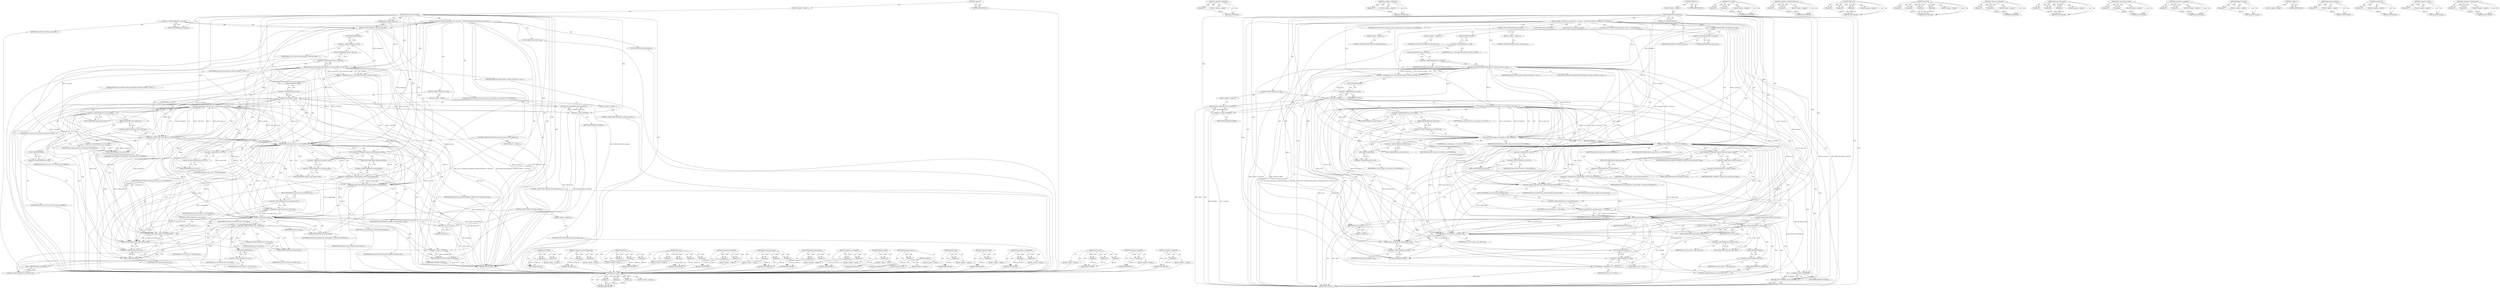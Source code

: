 digraph "&lt;operators&gt;.assignmentOr" {
vulnerable_200 [label=<(METHOD,exit_rq_fn)>];
vulnerable_201 [label=<(PARAM,p1)>];
vulnerable_202 [label=<(PARAM,p2)>];
vulnerable_203 [label=<(PARAM,p3)>];
vulnerable_204 [label=<(BLOCK,&lt;empty&gt;,&lt;empty&gt;)>];
vulnerable_205 [label=<(METHOD_RETURN,ANY)>];
vulnerable_151 [label=<(METHOD,&lt;operator&gt;.logicalNot)>];
vulnerable_152 [label=<(PARAM,p1)>];
vulnerable_153 [label=<(BLOCK,&lt;empty&gt;,&lt;empty&gt;)>];
vulnerable_154 [label=<(METHOD_RETURN,ANY)>];
vulnerable_177 [label=<(METHOD,&lt;operator&gt;.addressOf)>];
vulnerable_178 [label=<(PARAM,p1)>];
vulnerable_179 [label=<(BLOCK,&lt;empty&gt;,&lt;empty&gt;)>];
vulnerable_180 [label=<(METHOD_RETURN,ANY)>];
vulnerable_6 [label=<(METHOD,&lt;global&gt;)<SUB>1</SUB>>];
vulnerable_7 [label=<(BLOCK,&lt;empty&gt;,&lt;empty&gt;)<SUB>1</SUB>>];
vulnerable_8 [label=<(METHOD,blk_init_allocated_queue)<SUB>1</SUB>>];
vulnerable_9 [label=<(PARAM,struct request_queue *q)<SUB>1</SUB>>];
vulnerable_10 [label=<(BLOCK,{
	WARN_ON_ONCE(q-&gt;mq_ops);

	q-&gt;fq = blk_alloc...,{
	WARN_ON_ONCE(q-&gt;mq_ops);

	q-&gt;fq = blk_alloc...)<SUB>2</SUB>>];
vulnerable_11 [label=<(WARN_ON_ONCE,WARN_ON_ONCE(q-&gt;mq_ops))<SUB>3</SUB>>];
vulnerable_12 [label=<(&lt;operator&gt;.indirectFieldAccess,q-&gt;mq_ops)<SUB>3</SUB>>];
vulnerable_13 [label=<(IDENTIFIER,q,WARN_ON_ONCE(q-&gt;mq_ops))<SUB>3</SUB>>];
vulnerable_14 [label=<(FIELD_IDENTIFIER,mq_ops,mq_ops)<SUB>3</SUB>>];
vulnerable_15 [label=<(&lt;operator&gt;.assignment,q-&gt;fq = blk_alloc_flush_queue(q, NUMA_NO_NODE, ...)<SUB>5</SUB>>];
vulnerable_16 [label=<(&lt;operator&gt;.indirectFieldAccess,q-&gt;fq)<SUB>5</SUB>>];
vulnerable_17 [label=<(IDENTIFIER,q,q-&gt;fq = blk_alloc_flush_queue(q, NUMA_NO_NODE, ...)<SUB>5</SUB>>];
vulnerable_18 [label=<(FIELD_IDENTIFIER,fq,fq)<SUB>5</SUB>>];
vulnerable_19 [label=<(blk_alloc_flush_queue,blk_alloc_flush_queue(q, NUMA_NO_NODE, q-&gt;cmd_s...)<SUB>5</SUB>>];
vulnerable_20 [label=<(IDENTIFIER,q,blk_alloc_flush_queue(q, NUMA_NO_NODE, q-&gt;cmd_s...)<SUB>5</SUB>>];
vulnerable_21 [label=<(IDENTIFIER,NUMA_NO_NODE,blk_alloc_flush_queue(q, NUMA_NO_NODE, q-&gt;cmd_s...)<SUB>5</SUB>>];
vulnerable_22 [label=<(&lt;operator&gt;.indirectFieldAccess,q-&gt;cmd_size)<SUB>5</SUB>>];
vulnerable_23 [label=<(IDENTIFIER,q,blk_alloc_flush_queue(q, NUMA_NO_NODE, q-&gt;cmd_s...)<SUB>5</SUB>>];
vulnerable_24 [label=<(FIELD_IDENTIFIER,cmd_size,cmd_size)<SUB>5</SUB>>];
vulnerable_25 [label=<(CONTROL_STRUCTURE,IF,if (!q-&gt;fq))<SUB>6</SUB>>];
vulnerable_26 [label=<(&lt;operator&gt;.logicalNot,!q-&gt;fq)<SUB>6</SUB>>];
vulnerable_27 [label=<(&lt;operator&gt;.indirectFieldAccess,q-&gt;fq)<SUB>6</SUB>>];
vulnerable_28 [label=<(IDENTIFIER,q,!q-&gt;fq)<SUB>6</SUB>>];
vulnerable_29 [label=<(FIELD_IDENTIFIER,fq,fq)<SUB>6</SUB>>];
vulnerable_30 [label=<(BLOCK,&lt;empty&gt;,&lt;empty&gt;)<SUB>7</SUB>>];
vulnerable_31 [label=<(RETURN,return -ENOMEM;,return -ENOMEM;)<SUB>7</SUB>>];
vulnerable_32 [label=<(&lt;operator&gt;.minus,-ENOMEM)<SUB>7</SUB>>];
vulnerable_33 [label=<(IDENTIFIER,ENOMEM,-ENOMEM)<SUB>7</SUB>>];
vulnerable_34 [label=<(CONTROL_STRUCTURE,IF,if (q-&gt;init_rq_fn &amp;&amp; q-&gt;init_rq_fn(q, q-&gt;fq-&gt;flush_rq, GFP_KERNEL)))<SUB>9</SUB>>];
vulnerable_35 [label=<(&lt;operator&gt;.logicalAnd,q-&gt;init_rq_fn &amp;&amp; q-&gt;init_rq_fn(q, q-&gt;fq-&gt;flush_...)<SUB>9</SUB>>];
vulnerable_36 [label=<(&lt;operator&gt;.indirectFieldAccess,q-&gt;init_rq_fn)<SUB>9</SUB>>];
vulnerable_37 [label=<(IDENTIFIER,q,q-&gt;init_rq_fn &amp;&amp; q-&gt;init_rq_fn(q, q-&gt;fq-&gt;flush_...)<SUB>9</SUB>>];
vulnerable_38 [label=<(FIELD_IDENTIFIER,init_rq_fn,init_rq_fn)<SUB>9</SUB>>];
vulnerable_39 [label=<(init_rq_fn,q-&gt;init_rq_fn(q, q-&gt;fq-&gt;flush_rq, GFP_KERNEL))<SUB>9</SUB>>];
vulnerable_40 [label=<(&lt;operator&gt;.indirectFieldAccess,q-&gt;init_rq_fn)<SUB>9</SUB>>];
vulnerable_41 [label=<(IDENTIFIER,q,q-&gt;init_rq_fn(q, q-&gt;fq-&gt;flush_rq, GFP_KERNEL))<SUB>9</SUB>>];
vulnerable_42 [label=<(FIELD_IDENTIFIER,init_rq_fn,init_rq_fn)<SUB>9</SUB>>];
vulnerable_43 [label=<(IDENTIFIER,q,q-&gt;init_rq_fn(q, q-&gt;fq-&gt;flush_rq, GFP_KERNEL))<SUB>9</SUB>>];
vulnerable_44 [label=<(&lt;operator&gt;.indirectFieldAccess,q-&gt;fq-&gt;flush_rq)<SUB>9</SUB>>];
vulnerable_45 [label=<(&lt;operator&gt;.indirectFieldAccess,q-&gt;fq)<SUB>9</SUB>>];
vulnerable_46 [label=<(IDENTIFIER,q,q-&gt;init_rq_fn(q, q-&gt;fq-&gt;flush_rq, GFP_KERNEL))<SUB>9</SUB>>];
vulnerable_47 [label=<(FIELD_IDENTIFIER,fq,fq)<SUB>9</SUB>>];
vulnerable_48 [label=<(FIELD_IDENTIFIER,flush_rq,flush_rq)<SUB>9</SUB>>];
vulnerable_49 [label=<(IDENTIFIER,GFP_KERNEL,q-&gt;init_rq_fn(q, q-&gt;fq-&gt;flush_rq, GFP_KERNEL))<SUB>9</SUB>>];
vulnerable_50 [label=<(BLOCK,&lt;empty&gt;,&lt;empty&gt;)<SUB>10</SUB>>];
vulnerable_51 [label=<(CONTROL_STRUCTURE,GOTO,goto out_free_flush_queue;)<SUB>10</SUB>>];
vulnerable_52 [label=<(CONTROL_STRUCTURE,IF,if (blk_init_rl(&amp;q-&gt;root_rl, q, GFP_KERNEL)))<SUB>12</SUB>>];
vulnerable_53 [label=<(blk_init_rl,blk_init_rl(&amp;q-&gt;root_rl, q, GFP_KERNEL))<SUB>12</SUB>>];
vulnerable_54 [label=<(&lt;operator&gt;.addressOf,&amp;q-&gt;root_rl)<SUB>12</SUB>>];
vulnerable_55 [label=<(&lt;operator&gt;.indirectFieldAccess,q-&gt;root_rl)<SUB>12</SUB>>];
vulnerable_56 [label=<(IDENTIFIER,q,blk_init_rl(&amp;q-&gt;root_rl, q, GFP_KERNEL))<SUB>12</SUB>>];
vulnerable_57 [label=<(FIELD_IDENTIFIER,root_rl,root_rl)<SUB>12</SUB>>];
vulnerable_58 [label=<(IDENTIFIER,q,blk_init_rl(&amp;q-&gt;root_rl, q, GFP_KERNEL))<SUB>12</SUB>>];
vulnerable_59 [label=<(IDENTIFIER,GFP_KERNEL,blk_init_rl(&amp;q-&gt;root_rl, q, GFP_KERNEL))<SUB>12</SUB>>];
vulnerable_60 [label=<(BLOCK,&lt;empty&gt;,&lt;empty&gt;)<SUB>13</SUB>>];
vulnerable_61 [label=<(CONTROL_STRUCTURE,GOTO,goto out_exit_flush_rq;)<SUB>13</SUB>>];
vulnerable_62 [label=<(INIT_WORK,INIT_WORK(&amp;q-&gt;timeout_work, blk_timeout_work))<SUB>15</SUB>>];
vulnerable_63 [label=<(&lt;operator&gt;.addressOf,&amp;q-&gt;timeout_work)<SUB>15</SUB>>];
vulnerable_64 [label=<(&lt;operator&gt;.indirectFieldAccess,q-&gt;timeout_work)<SUB>15</SUB>>];
vulnerable_65 [label=<(IDENTIFIER,q,INIT_WORK(&amp;q-&gt;timeout_work, blk_timeout_work))<SUB>15</SUB>>];
vulnerable_66 [label=<(FIELD_IDENTIFIER,timeout_work,timeout_work)<SUB>15</SUB>>];
vulnerable_67 [label=<(IDENTIFIER,blk_timeout_work,INIT_WORK(&amp;q-&gt;timeout_work, blk_timeout_work))<SUB>15</SUB>>];
vulnerable_68 [label=<(&lt;operators&gt;.assignmentOr,q-&gt;queue_flags		|= QUEUE_FLAG_DEFAULT)<SUB>16</SUB>>];
vulnerable_69 [label=<(&lt;operator&gt;.indirectFieldAccess,q-&gt;queue_flags)<SUB>16</SUB>>];
vulnerable_70 [label=<(IDENTIFIER,q,q-&gt;queue_flags		|= QUEUE_FLAG_DEFAULT)<SUB>16</SUB>>];
vulnerable_71 [label=<(FIELD_IDENTIFIER,queue_flags,queue_flags)<SUB>16</SUB>>];
vulnerable_72 [label=<(IDENTIFIER,QUEUE_FLAG_DEFAULT,q-&gt;queue_flags		|= QUEUE_FLAG_DEFAULT)<SUB>16</SUB>>];
vulnerable_73 [label=<(blk_queue_make_request,blk_queue_make_request(q, blk_queue_bio))<SUB>21</SUB>>];
vulnerable_74 [label=<(IDENTIFIER,q,blk_queue_make_request(q, blk_queue_bio))<SUB>21</SUB>>];
vulnerable_75 [label=<(IDENTIFIER,blk_queue_bio,blk_queue_make_request(q, blk_queue_bio))<SUB>21</SUB>>];
vulnerable_76 [label=<(&lt;operator&gt;.assignment,q-&gt;sg_reserved_size = INT_MAX)<SUB>23</SUB>>];
vulnerable_77 [label=<(&lt;operator&gt;.indirectFieldAccess,q-&gt;sg_reserved_size)<SUB>23</SUB>>];
vulnerable_78 [label=<(IDENTIFIER,q,q-&gt;sg_reserved_size = INT_MAX)<SUB>23</SUB>>];
vulnerable_79 [label=<(FIELD_IDENTIFIER,sg_reserved_size,sg_reserved_size)<SUB>23</SUB>>];
vulnerable_80 [label=<(IDENTIFIER,INT_MAX,q-&gt;sg_reserved_size = INT_MAX)<SUB>23</SUB>>];
vulnerable_81 [label=<(CONTROL_STRUCTURE,IF,if (elevator_init(q)))<SUB>25</SUB>>];
vulnerable_82 [label=<(elevator_init,elevator_init(q))<SUB>25</SUB>>];
vulnerable_83 [label=<(IDENTIFIER,q,elevator_init(q))<SUB>25</SUB>>];
vulnerable_84 [label=<(BLOCK,&lt;empty&gt;,&lt;empty&gt;)<SUB>26</SUB>>];
vulnerable_85 [label=<(CONTROL_STRUCTURE,GOTO,goto out_exit_flush_rq;)<SUB>26</SUB>>];
vulnerable_86 [label=<(RETURN,return 0;,return 0;)<SUB>27</SUB>>];
vulnerable_87 [label=<(LITERAL,0,return 0;)<SUB>27</SUB>>];
vulnerable_88 [label=<(JUMP_TARGET,out_exit_flush_rq)<SUB>29</SUB>>];
vulnerable_89 [label=<(CONTROL_STRUCTURE,IF,if (q-&gt;exit_rq_fn))<SUB>30</SUB>>];
vulnerable_90 [label=<(&lt;operator&gt;.indirectFieldAccess,q-&gt;exit_rq_fn)<SUB>30</SUB>>];
vulnerable_91 [label=<(IDENTIFIER,q,if (q-&gt;exit_rq_fn))<SUB>30</SUB>>];
vulnerable_92 [label=<(FIELD_IDENTIFIER,exit_rq_fn,exit_rq_fn)<SUB>30</SUB>>];
vulnerable_93 [label=<(BLOCK,&lt;empty&gt;,&lt;empty&gt;)<SUB>31</SUB>>];
vulnerable_94 [label=<(exit_rq_fn,q-&gt;exit_rq_fn(q, q-&gt;fq-&gt;flush_rq))<SUB>31</SUB>>];
vulnerable_95 [label=<(&lt;operator&gt;.indirectFieldAccess,q-&gt;exit_rq_fn)<SUB>31</SUB>>];
vulnerable_96 [label=<(IDENTIFIER,q,q-&gt;exit_rq_fn(q, q-&gt;fq-&gt;flush_rq))<SUB>31</SUB>>];
vulnerable_97 [label=<(FIELD_IDENTIFIER,exit_rq_fn,exit_rq_fn)<SUB>31</SUB>>];
vulnerable_98 [label=<(IDENTIFIER,q,q-&gt;exit_rq_fn(q, q-&gt;fq-&gt;flush_rq))<SUB>31</SUB>>];
vulnerable_99 [label=<(&lt;operator&gt;.indirectFieldAccess,q-&gt;fq-&gt;flush_rq)<SUB>31</SUB>>];
vulnerable_100 [label=<(&lt;operator&gt;.indirectFieldAccess,q-&gt;fq)<SUB>31</SUB>>];
vulnerable_101 [label=<(IDENTIFIER,q,q-&gt;exit_rq_fn(q, q-&gt;fq-&gt;flush_rq))<SUB>31</SUB>>];
vulnerable_102 [label=<(FIELD_IDENTIFIER,fq,fq)<SUB>31</SUB>>];
vulnerable_103 [label=<(FIELD_IDENTIFIER,flush_rq,flush_rq)<SUB>31</SUB>>];
vulnerable_104 [label=<(JUMP_TARGET,out_free_flush_queue)<SUB>32</SUB>>];
vulnerable_105 [label=<(blk_free_flush_queue,blk_free_flush_queue(q-&gt;fq))<SUB>33</SUB>>];
vulnerable_106 [label=<(&lt;operator&gt;.indirectFieldAccess,q-&gt;fq)<SUB>33</SUB>>];
vulnerable_107 [label=<(IDENTIFIER,q,blk_free_flush_queue(q-&gt;fq))<SUB>33</SUB>>];
vulnerable_108 [label=<(FIELD_IDENTIFIER,fq,fq)<SUB>33</SUB>>];
vulnerable_109 [label=<(RETURN,return -ENOMEM;,return -ENOMEM;)<SUB>34</SUB>>];
vulnerable_110 [label=<(&lt;operator&gt;.minus,-ENOMEM)<SUB>34</SUB>>];
vulnerable_111 [label=<(IDENTIFIER,ENOMEM,-ENOMEM)<SUB>34</SUB>>];
vulnerable_112 [label=<(METHOD_RETURN,int)<SUB>1</SUB>>];
vulnerable_114 [label=<(METHOD_RETURN,ANY)<SUB>1</SUB>>];
vulnerable_181 [label=<(METHOD,INIT_WORK)>];
vulnerable_182 [label=<(PARAM,p1)>];
vulnerable_183 [label=<(PARAM,p2)>];
vulnerable_184 [label=<(BLOCK,&lt;empty&gt;,&lt;empty&gt;)>];
vulnerable_185 [label=<(METHOD_RETURN,ANY)>];
vulnerable_135 [label=<(METHOD,&lt;operator&gt;.indirectFieldAccess)>];
vulnerable_136 [label=<(PARAM,p1)>];
vulnerable_137 [label=<(PARAM,p2)>];
vulnerable_138 [label=<(BLOCK,&lt;empty&gt;,&lt;empty&gt;)>];
vulnerable_139 [label=<(METHOD_RETURN,ANY)>];
vulnerable_171 [label=<(METHOD,blk_init_rl)>];
vulnerable_172 [label=<(PARAM,p1)>];
vulnerable_173 [label=<(PARAM,p2)>];
vulnerable_174 [label=<(PARAM,p3)>];
vulnerable_175 [label=<(BLOCK,&lt;empty&gt;,&lt;empty&gt;)>];
vulnerable_176 [label=<(METHOD_RETURN,ANY)>];
vulnerable_164 [label=<(METHOD,init_rq_fn)>];
vulnerable_165 [label=<(PARAM,p1)>];
vulnerable_166 [label=<(PARAM,p2)>];
vulnerable_167 [label=<(PARAM,p3)>];
vulnerable_168 [label=<(PARAM,p4)>];
vulnerable_169 [label=<(BLOCK,&lt;empty&gt;,&lt;empty&gt;)>];
vulnerable_170 [label=<(METHOD_RETURN,ANY)>];
vulnerable_159 [label=<(METHOD,&lt;operator&gt;.logicalAnd)>];
vulnerable_160 [label=<(PARAM,p1)>];
vulnerable_161 [label=<(PARAM,p2)>];
vulnerable_162 [label=<(BLOCK,&lt;empty&gt;,&lt;empty&gt;)>];
vulnerable_163 [label=<(METHOD_RETURN,ANY)>];
vulnerable_145 [label=<(METHOD,blk_alloc_flush_queue)>];
vulnerable_146 [label=<(PARAM,p1)>];
vulnerable_147 [label=<(PARAM,p2)>];
vulnerable_148 [label=<(PARAM,p3)>];
vulnerable_149 [label=<(BLOCK,&lt;empty&gt;,&lt;empty&gt;)>];
vulnerable_150 [label=<(METHOD_RETURN,ANY)>];
vulnerable_191 [label=<(METHOD,blk_queue_make_request)>];
vulnerable_192 [label=<(PARAM,p1)>];
vulnerable_193 [label=<(PARAM,p2)>];
vulnerable_194 [label=<(BLOCK,&lt;empty&gt;,&lt;empty&gt;)>];
vulnerable_195 [label=<(METHOD_RETURN,ANY)>];
vulnerable_140 [label=<(METHOD,&lt;operator&gt;.assignment)>];
vulnerable_141 [label=<(PARAM,p1)>];
vulnerable_142 [label=<(PARAM,p2)>];
vulnerable_143 [label=<(BLOCK,&lt;empty&gt;,&lt;empty&gt;)>];
vulnerable_144 [label=<(METHOD_RETURN,ANY)>];
vulnerable_131 [label=<(METHOD,WARN_ON_ONCE)>];
vulnerable_132 [label=<(PARAM,p1)>];
vulnerable_133 [label=<(BLOCK,&lt;empty&gt;,&lt;empty&gt;)>];
vulnerable_134 [label=<(METHOD_RETURN,ANY)>];
vulnerable_125 [label=<(METHOD,&lt;global&gt;)<SUB>1</SUB>>];
vulnerable_126 [label=<(BLOCK,&lt;empty&gt;,&lt;empty&gt;)>];
vulnerable_127 [label=<(METHOD_RETURN,ANY)>];
vulnerable_206 [label=<(METHOD,blk_free_flush_queue)>];
vulnerable_207 [label=<(PARAM,p1)>];
vulnerable_208 [label=<(BLOCK,&lt;empty&gt;,&lt;empty&gt;)>];
vulnerable_209 [label=<(METHOD_RETURN,ANY)>];
vulnerable_196 [label=<(METHOD,elevator_init)>];
vulnerable_197 [label=<(PARAM,p1)>];
vulnerable_198 [label=<(BLOCK,&lt;empty&gt;,&lt;empty&gt;)>];
vulnerable_199 [label=<(METHOD_RETURN,ANY)>];
vulnerable_155 [label=<(METHOD,&lt;operator&gt;.minus)>];
vulnerable_156 [label=<(PARAM,p1)>];
vulnerable_157 [label=<(BLOCK,&lt;empty&gt;,&lt;empty&gt;)>];
vulnerable_158 [label=<(METHOD_RETURN,ANY)>];
vulnerable_186 [label=<(METHOD,&lt;operators&gt;.assignmentOr)>];
vulnerable_187 [label=<(PARAM,p1)>];
vulnerable_188 [label=<(PARAM,p2)>];
vulnerable_189 [label=<(BLOCK,&lt;empty&gt;,&lt;empty&gt;)>];
vulnerable_190 [label=<(METHOD_RETURN,ANY)>];
fixed_205 [label=<(METHOD,exit_rq_fn)>];
fixed_206 [label=<(PARAM,p1)>];
fixed_207 [label=<(PARAM,p2)>];
fixed_208 [label=<(PARAM,p3)>];
fixed_209 [label=<(BLOCK,&lt;empty&gt;,&lt;empty&gt;)>];
fixed_210 [label=<(METHOD_RETURN,ANY)>];
fixed_156 [label=<(METHOD,&lt;operator&gt;.logicalNot)>];
fixed_157 [label=<(PARAM,p1)>];
fixed_158 [label=<(BLOCK,&lt;empty&gt;,&lt;empty&gt;)>];
fixed_159 [label=<(METHOD_RETURN,ANY)>];
fixed_182 [label=<(METHOD,&lt;operator&gt;.addressOf)>];
fixed_183 [label=<(PARAM,p1)>];
fixed_184 [label=<(BLOCK,&lt;empty&gt;,&lt;empty&gt;)>];
fixed_185 [label=<(METHOD_RETURN,ANY)>];
fixed_6 [label=<(METHOD,&lt;global&gt;)<SUB>1</SUB>>];
fixed_7 [label=<(BLOCK,&lt;empty&gt;,&lt;empty&gt;)<SUB>1</SUB>>];
fixed_8 [label=<(METHOD,blk_init_allocated_queue)<SUB>1</SUB>>];
fixed_9 [label=<(PARAM,struct request_queue *q)<SUB>1</SUB>>];
fixed_10 [label=<(BLOCK,{
	WARN_ON_ONCE(q-&gt;mq_ops);

	q-&gt;fq = blk_alloc...,{
	WARN_ON_ONCE(q-&gt;mq_ops);

	q-&gt;fq = blk_alloc...)<SUB>2</SUB>>];
fixed_11 [label=<(WARN_ON_ONCE,WARN_ON_ONCE(q-&gt;mq_ops))<SUB>3</SUB>>];
fixed_12 [label=<(&lt;operator&gt;.indirectFieldAccess,q-&gt;mq_ops)<SUB>3</SUB>>];
fixed_13 [label=<(IDENTIFIER,q,WARN_ON_ONCE(q-&gt;mq_ops))<SUB>3</SUB>>];
fixed_14 [label=<(FIELD_IDENTIFIER,mq_ops,mq_ops)<SUB>3</SUB>>];
fixed_15 [label=<(&lt;operator&gt;.assignment,q-&gt;fq = blk_alloc_flush_queue(q, NUMA_NO_NODE, ...)<SUB>5</SUB>>];
fixed_16 [label=<(&lt;operator&gt;.indirectFieldAccess,q-&gt;fq)<SUB>5</SUB>>];
fixed_17 [label=<(IDENTIFIER,q,q-&gt;fq = blk_alloc_flush_queue(q, NUMA_NO_NODE, ...)<SUB>5</SUB>>];
fixed_18 [label=<(FIELD_IDENTIFIER,fq,fq)<SUB>5</SUB>>];
fixed_19 [label=<(blk_alloc_flush_queue,blk_alloc_flush_queue(q, NUMA_NO_NODE, q-&gt;cmd_s...)<SUB>5</SUB>>];
fixed_20 [label=<(IDENTIFIER,q,blk_alloc_flush_queue(q, NUMA_NO_NODE, q-&gt;cmd_s...)<SUB>5</SUB>>];
fixed_21 [label=<(IDENTIFIER,NUMA_NO_NODE,blk_alloc_flush_queue(q, NUMA_NO_NODE, q-&gt;cmd_s...)<SUB>5</SUB>>];
fixed_22 [label=<(&lt;operator&gt;.indirectFieldAccess,q-&gt;cmd_size)<SUB>5</SUB>>];
fixed_23 [label=<(IDENTIFIER,q,blk_alloc_flush_queue(q, NUMA_NO_NODE, q-&gt;cmd_s...)<SUB>5</SUB>>];
fixed_24 [label=<(FIELD_IDENTIFIER,cmd_size,cmd_size)<SUB>5</SUB>>];
fixed_25 [label=<(CONTROL_STRUCTURE,IF,if (!q-&gt;fq))<SUB>6</SUB>>];
fixed_26 [label=<(&lt;operator&gt;.logicalNot,!q-&gt;fq)<SUB>6</SUB>>];
fixed_27 [label=<(&lt;operator&gt;.indirectFieldAccess,q-&gt;fq)<SUB>6</SUB>>];
fixed_28 [label=<(IDENTIFIER,q,!q-&gt;fq)<SUB>6</SUB>>];
fixed_29 [label=<(FIELD_IDENTIFIER,fq,fq)<SUB>6</SUB>>];
fixed_30 [label=<(BLOCK,&lt;empty&gt;,&lt;empty&gt;)<SUB>7</SUB>>];
fixed_31 [label=<(RETURN,return -ENOMEM;,return -ENOMEM;)<SUB>7</SUB>>];
fixed_32 [label=<(&lt;operator&gt;.minus,-ENOMEM)<SUB>7</SUB>>];
fixed_33 [label=<(IDENTIFIER,ENOMEM,-ENOMEM)<SUB>7</SUB>>];
fixed_34 [label=<(CONTROL_STRUCTURE,IF,if (q-&gt;init_rq_fn &amp;&amp; q-&gt;init_rq_fn(q, q-&gt;fq-&gt;flush_rq, GFP_KERNEL)))<SUB>9</SUB>>];
fixed_35 [label=<(&lt;operator&gt;.logicalAnd,q-&gt;init_rq_fn &amp;&amp; q-&gt;init_rq_fn(q, q-&gt;fq-&gt;flush_...)<SUB>9</SUB>>];
fixed_36 [label=<(&lt;operator&gt;.indirectFieldAccess,q-&gt;init_rq_fn)<SUB>9</SUB>>];
fixed_37 [label=<(IDENTIFIER,q,q-&gt;init_rq_fn &amp;&amp; q-&gt;init_rq_fn(q, q-&gt;fq-&gt;flush_...)<SUB>9</SUB>>];
fixed_38 [label=<(FIELD_IDENTIFIER,init_rq_fn,init_rq_fn)<SUB>9</SUB>>];
fixed_39 [label=<(init_rq_fn,q-&gt;init_rq_fn(q, q-&gt;fq-&gt;flush_rq, GFP_KERNEL))<SUB>9</SUB>>];
fixed_40 [label=<(&lt;operator&gt;.indirectFieldAccess,q-&gt;init_rq_fn)<SUB>9</SUB>>];
fixed_41 [label=<(IDENTIFIER,q,q-&gt;init_rq_fn(q, q-&gt;fq-&gt;flush_rq, GFP_KERNEL))<SUB>9</SUB>>];
fixed_42 [label=<(FIELD_IDENTIFIER,init_rq_fn,init_rq_fn)<SUB>9</SUB>>];
fixed_43 [label=<(IDENTIFIER,q,q-&gt;init_rq_fn(q, q-&gt;fq-&gt;flush_rq, GFP_KERNEL))<SUB>9</SUB>>];
fixed_44 [label=<(&lt;operator&gt;.indirectFieldAccess,q-&gt;fq-&gt;flush_rq)<SUB>9</SUB>>];
fixed_45 [label=<(&lt;operator&gt;.indirectFieldAccess,q-&gt;fq)<SUB>9</SUB>>];
fixed_46 [label=<(IDENTIFIER,q,q-&gt;init_rq_fn(q, q-&gt;fq-&gt;flush_rq, GFP_KERNEL))<SUB>9</SUB>>];
fixed_47 [label=<(FIELD_IDENTIFIER,fq,fq)<SUB>9</SUB>>];
fixed_48 [label=<(FIELD_IDENTIFIER,flush_rq,flush_rq)<SUB>9</SUB>>];
fixed_49 [label=<(IDENTIFIER,GFP_KERNEL,q-&gt;init_rq_fn(q, q-&gt;fq-&gt;flush_rq, GFP_KERNEL))<SUB>9</SUB>>];
fixed_50 [label=<(BLOCK,&lt;empty&gt;,&lt;empty&gt;)<SUB>10</SUB>>];
fixed_51 [label=<(CONTROL_STRUCTURE,GOTO,goto out_free_flush_queue;)<SUB>10</SUB>>];
fixed_52 [label=<(CONTROL_STRUCTURE,IF,if (blk_init_rl(&amp;q-&gt;root_rl, q, GFP_KERNEL)))<SUB>12</SUB>>];
fixed_53 [label=<(blk_init_rl,blk_init_rl(&amp;q-&gt;root_rl, q, GFP_KERNEL))<SUB>12</SUB>>];
fixed_54 [label=<(&lt;operator&gt;.addressOf,&amp;q-&gt;root_rl)<SUB>12</SUB>>];
fixed_55 [label=<(&lt;operator&gt;.indirectFieldAccess,q-&gt;root_rl)<SUB>12</SUB>>];
fixed_56 [label=<(IDENTIFIER,q,blk_init_rl(&amp;q-&gt;root_rl, q, GFP_KERNEL))<SUB>12</SUB>>];
fixed_57 [label=<(FIELD_IDENTIFIER,root_rl,root_rl)<SUB>12</SUB>>];
fixed_58 [label=<(IDENTIFIER,q,blk_init_rl(&amp;q-&gt;root_rl, q, GFP_KERNEL))<SUB>12</SUB>>];
fixed_59 [label=<(IDENTIFIER,GFP_KERNEL,blk_init_rl(&amp;q-&gt;root_rl, q, GFP_KERNEL))<SUB>12</SUB>>];
fixed_60 [label=<(BLOCK,&lt;empty&gt;,&lt;empty&gt;)<SUB>13</SUB>>];
fixed_61 [label=<(CONTROL_STRUCTURE,GOTO,goto out_exit_flush_rq;)<SUB>13</SUB>>];
fixed_62 [label=<(INIT_WORK,INIT_WORK(&amp;q-&gt;timeout_work, blk_timeout_work))<SUB>15</SUB>>];
fixed_63 [label=<(&lt;operator&gt;.addressOf,&amp;q-&gt;timeout_work)<SUB>15</SUB>>];
fixed_64 [label=<(&lt;operator&gt;.indirectFieldAccess,q-&gt;timeout_work)<SUB>15</SUB>>];
fixed_65 [label=<(IDENTIFIER,q,INIT_WORK(&amp;q-&gt;timeout_work, blk_timeout_work))<SUB>15</SUB>>];
fixed_66 [label=<(FIELD_IDENTIFIER,timeout_work,timeout_work)<SUB>15</SUB>>];
fixed_67 [label=<(IDENTIFIER,blk_timeout_work,INIT_WORK(&amp;q-&gt;timeout_work, blk_timeout_work))<SUB>15</SUB>>];
fixed_68 [label=<(&lt;operators&gt;.assignmentOr,q-&gt;queue_flags		|= QUEUE_FLAG_DEFAULT)<SUB>16</SUB>>];
fixed_69 [label=<(&lt;operator&gt;.indirectFieldAccess,q-&gt;queue_flags)<SUB>16</SUB>>];
fixed_70 [label=<(IDENTIFIER,q,q-&gt;queue_flags		|= QUEUE_FLAG_DEFAULT)<SUB>16</SUB>>];
fixed_71 [label=<(FIELD_IDENTIFIER,queue_flags,queue_flags)<SUB>16</SUB>>];
fixed_72 [label=<(IDENTIFIER,QUEUE_FLAG_DEFAULT,q-&gt;queue_flags		|= QUEUE_FLAG_DEFAULT)<SUB>16</SUB>>];
fixed_73 [label=<(blk_queue_make_request,blk_queue_make_request(q, blk_queue_bio))<SUB>21</SUB>>];
fixed_74 [label=<(IDENTIFIER,q,blk_queue_make_request(q, blk_queue_bio))<SUB>21</SUB>>];
fixed_75 [label=<(IDENTIFIER,blk_queue_bio,blk_queue_make_request(q, blk_queue_bio))<SUB>21</SUB>>];
fixed_76 [label=<(&lt;operator&gt;.assignment,q-&gt;sg_reserved_size = INT_MAX)<SUB>23</SUB>>];
fixed_77 [label=<(&lt;operator&gt;.indirectFieldAccess,q-&gt;sg_reserved_size)<SUB>23</SUB>>];
fixed_78 [label=<(IDENTIFIER,q,q-&gt;sg_reserved_size = INT_MAX)<SUB>23</SUB>>];
fixed_79 [label=<(FIELD_IDENTIFIER,sg_reserved_size,sg_reserved_size)<SUB>23</SUB>>];
fixed_80 [label=<(IDENTIFIER,INT_MAX,q-&gt;sg_reserved_size = INT_MAX)<SUB>23</SUB>>];
fixed_81 [label=<(CONTROL_STRUCTURE,IF,if (elevator_init(q)))<SUB>25</SUB>>];
fixed_82 [label=<(elevator_init,elevator_init(q))<SUB>25</SUB>>];
fixed_83 [label=<(IDENTIFIER,q,elevator_init(q))<SUB>25</SUB>>];
fixed_84 [label=<(BLOCK,&lt;empty&gt;,&lt;empty&gt;)<SUB>26</SUB>>];
fixed_85 [label=<(CONTROL_STRUCTURE,GOTO,goto out_exit_flush_rq;)<SUB>26</SUB>>];
fixed_86 [label=<(RETURN,return 0;,return 0;)<SUB>27</SUB>>];
fixed_87 [label=<(LITERAL,0,return 0;)<SUB>27</SUB>>];
fixed_88 [label=<(JUMP_TARGET,out_exit_flush_rq)<SUB>29</SUB>>];
fixed_89 [label=<(CONTROL_STRUCTURE,IF,if (q-&gt;exit_rq_fn))<SUB>30</SUB>>];
fixed_90 [label=<(&lt;operator&gt;.indirectFieldAccess,q-&gt;exit_rq_fn)<SUB>30</SUB>>];
fixed_91 [label=<(IDENTIFIER,q,if (q-&gt;exit_rq_fn))<SUB>30</SUB>>];
fixed_92 [label=<(FIELD_IDENTIFIER,exit_rq_fn,exit_rq_fn)<SUB>30</SUB>>];
fixed_93 [label=<(BLOCK,&lt;empty&gt;,&lt;empty&gt;)<SUB>31</SUB>>];
fixed_94 [label=<(exit_rq_fn,q-&gt;exit_rq_fn(q, q-&gt;fq-&gt;flush_rq))<SUB>31</SUB>>];
fixed_95 [label=<(&lt;operator&gt;.indirectFieldAccess,q-&gt;exit_rq_fn)<SUB>31</SUB>>];
fixed_96 [label=<(IDENTIFIER,q,q-&gt;exit_rq_fn(q, q-&gt;fq-&gt;flush_rq))<SUB>31</SUB>>];
fixed_97 [label=<(FIELD_IDENTIFIER,exit_rq_fn,exit_rq_fn)<SUB>31</SUB>>];
fixed_98 [label=<(IDENTIFIER,q,q-&gt;exit_rq_fn(q, q-&gt;fq-&gt;flush_rq))<SUB>31</SUB>>];
fixed_99 [label=<(&lt;operator&gt;.indirectFieldAccess,q-&gt;fq-&gt;flush_rq)<SUB>31</SUB>>];
fixed_100 [label=<(&lt;operator&gt;.indirectFieldAccess,q-&gt;fq)<SUB>31</SUB>>];
fixed_101 [label=<(IDENTIFIER,q,q-&gt;exit_rq_fn(q, q-&gt;fq-&gt;flush_rq))<SUB>31</SUB>>];
fixed_102 [label=<(FIELD_IDENTIFIER,fq,fq)<SUB>31</SUB>>];
fixed_103 [label=<(FIELD_IDENTIFIER,flush_rq,flush_rq)<SUB>31</SUB>>];
fixed_104 [label=<(JUMP_TARGET,out_free_flush_queue)<SUB>32</SUB>>];
fixed_105 [label=<(blk_free_flush_queue,blk_free_flush_queue(q-&gt;fq))<SUB>33</SUB>>];
fixed_106 [label=<(&lt;operator&gt;.indirectFieldAccess,q-&gt;fq)<SUB>33</SUB>>];
fixed_107 [label=<(IDENTIFIER,q,blk_free_flush_queue(q-&gt;fq))<SUB>33</SUB>>];
fixed_108 [label=<(FIELD_IDENTIFIER,fq,fq)<SUB>33</SUB>>];
fixed_109 [label=<(&lt;operator&gt;.assignment,q-&gt;fq = NULL)<SUB>34</SUB>>];
fixed_110 [label=<(&lt;operator&gt;.indirectFieldAccess,q-&gt;fq)<SUB>34</SUB>>];
fixed_111 [label=<(IDENTIFIER,q,q-&gt;fq = NULL)<SUB>34</SUB>>];
fixed_112 [label=<(FIELD_IDENTIFIER,fq,fq)<SUB>34</SUB>>];
fixed_113 [label=<(IDENTIFIER,NULL,q-&gt;fq = NULL)<SUB>34</SUB>>];
fixed_114 [label=<(RETURN,return -ENOMEM;,return -ENOMEM;)<SUB>35</SUB>>];
fixed_115 [label=<(&lt;operator&gt;.minus,-ENOMEM)<SUB>35</SUB>>];
fixed_116 [label=<(IDENTIFIER,ENOMEM,-ENOMEM)<SUB>35</SUB>>];
fixed_117 [label=<(METHOD_RETURN,int)<SUB>1</SUB>>];
fixed_119 [label=<(METHOD_RETURN,ANY)<SUB>1</SUB>>];
fixed_186 [label=<(METHOD,INIT_WORK)>];
fixed_187 [label=<(PARAM,p1)>];
fixed_188 [label=<(PARAM,p2)>];
fixed_189 [label=<(BLOCK,&lt;empty&gt;,&lt;empty&gt;)>];
fixed_190 [label=<(METHOD_RETURN,ANY)>];
fixed_140 [label=<(METHOD,&lt;operator&gt;.indirectFieldAccess)>];
fixed_141 [label=<(PARAM,p1)>];
fixed_142 [label=<(PARAM,p2)>];
fixed_143 [label=<(BLOCK,&lt;empty&gt;,&lt;empty&gt;)>];
fixed_144 [label=<(METHOD_RETURN,ANY)>];
fixed_176 [label=<(METHOD,blk_init_rl)>];
fixed_177 [label=<(PARAM,p1)>];
fixed_178 [label=<(PARAM,p2)>];
fixed_179 [label=<(PARAM,p3)>];
fixed_180 [label=<(BLOCK,&lt;empty&gt;,&lt;empty&gt;)>];
fixed_181 [label=<(METHOD_RETURN,ANY)>];
fixed_169 [label=<(METHOD,init_rq_fn)>];
fixed_170 [label=<(PARAM,p1)>];
fixed_171 [label=<(PARAM,p2)>];
fixed_172 [label=<(PARAM,p3)>];
fixed_173 [label=<(PARAM,p4)>];
fixed_174 [label=<(BLOCK,&lt;empty&gt;,&lt;empty&gt;)>];
fixed_175 [label=<(METHOD_RETURN,ANY)>];
fixed_164 [label=<(METHOD,&lt;operator&gt;.logicalAnd)>];
fixed_165 [label=<(PARAM,p1)>];
fixed_166 [label=<(PARAM,p2)>];
fixed_167 [label=<(BLOCK,&lt;empty&gt;,&lt;empty&gt;)>];
fixed_168 [label=<(METHOD_RETURN,ANY)>];
fixed_150 [label=<(METHOD,blk_alloc_flush_queue)>];
fixed_151 [label=<(PARAM,p1)>];
fixed_152 [label=<(PARAM,p2)>];
fixed_153 [label=<(PARAM,p3)>];
fixed_154 [label=<(BLOCK,&lt;empty&gt;,&lt;empty&gt;)>];
fixed_155 [label=<(METHOD_RETURN,ANY)>];
fixed_196 [label=<(METHOD,blk_queue_make_request)>];
fixed_197 [label=<(PARAM,p1)>];
fixed_198 [label=<(PARAM,p2)>];
fixed_199 [label=<(BLOCK,&lt;empty&gt;,&lt;empty&gt;)>];
fixed_200 [label=<(METHOD_RETURN,ANY)>];
fixed_145 [label=<(METHOD,&lt;operator&gt;.assignment)>];
fixed_146 [label=<(PARAM,p1)>];
fixed_147 [label=<(PARAM,p2)>];
fixed_148 [label=<(BLOCK,&lt;empty&gt;,&lt;empty&gt;)>];
fixed_149 [label=<(METHOD_RETURN,ANY)>];
fixed_136 [label=<(METHOD,WARN_ON_ONCE)>];
fixed_137 [label=<(PARAM,p1)>];
fixed_138 [label=<(BLOCK,&lt;empty&gt;,&lt;empty&gt;)>];
fixed_139 [label=<(METHOD_RETURN,ANY)>];
fixed_130 [label=<(METHOD,&lt;global&gt;)<SUB>1</SUB>>];
fixed_131 [label=<(BLOCK,&lt;empty&gt;,&lt;empty&gt;)>];
fixed_132 [label=<(METHOD_RETURN,ANY)>];
fixed_211 [label=<(METHOD,blk_free_flush_queue)>];
fixed_212 [label=<(PARAM,p1)>];
fixed_213 [label=<(BLOCK,&lt;empty&gt;,&lt;empty&gt;)>];
fixed_214 [label=<(METHOD_RETURN,ANY)>];
fixed_201 [label=<(METHOD,elevator_init)>];
fixed_202 [label=<(PARAM,p1)>];
fixed_203 [label=<(BLOCK,&lt;empty&gt;,&lt;empty&gt;)>];
fixed_204 [label=<(METHOD_RETURN,ANY)>];
fixed_160 [label=<(METHOD,&lt;operator&gt;.minus)>];
fixed_161 [label=<(PARAM,p1)>];
fixed_162 [label=<(BLOCK,&lt;empty&gt;,&lt;empty&gt;)>];
fixed_163 [label=<(METHOD_RETURN,ANY)>];
fixed_191 [label=<(METHOD,&lt;operators&gt;.assignmentOr)>];
fixed_192 [label=<(PARAM,p1)>];
fixed_193 [label=<(PARAM,p2)>];
fixed_194 [label=<(BLOCK,&lt;empty&gt;,&lt;empty&gt;)>];
fixed_195 [label=<(METHOD_RETURN,ANY)>];
vulnerable_200 -> vulnerable_201  [key=0, label="AST: "];
vulnerable_200 -> vulnerable_201  [key=1, label="DDG: "];
vulnerable_200 -> vulnerable_204  [key=0, label="AST: "];
vulnerable_200 -> vulnerable_202  [key=0, label="AST: "];
vulnerable_200 -> vulnerable_202  [key=1, label="DDG: "];
vulnerable_200 -> vulnerable_205  [key=0, label="AST: "];
vulnerable_200 -> vulnerable_205  [key=1, label="CFG: "];
vulnerable_200 -> vulnerable_203  [key=0, label="AST: "];
vulnerable_200 -> vulnerable_203  [key=1, label="DDG: "];
vulnerable_201 -> vulnerable_205  [key=0, label="DDG: p1"];
vulnerable_202 -> vulnerable_205  [key=0, label="DDG: p2"];
vulnerable_203 -> vulnerable_205  [key=0, label="DDG: p3"];
vulnerable_204 -> fixed_205  [key=0];
vulnerable_205 -> fixed_205  [key=0];
vulnerable_151 -> vulnerable_152  [key=0, label="AST: "];
vulnerable_151 -> vulnerable_152  [key=1, label="DDG: "];
vulnerable_151 -> vulnerable_153  [key=0, label="AST: "];
vulnerable_151 -> vulnerable_154  [key=0, label="AST: "];
vulnerable_151 -> vulnerable_154  [key=1, label="CFG: "];
vulnerable_152 -> vulnerable_154  [key=0, label="DDG: p1"];
vulnerable_153 -> fixed_205  [key=0];
vulnerable_154 -> fixed_205  [key=0];
vulnerable_177 -> vulnerable_178  [key=0, label="AST: "];
vulnerable_177 -> vulnerable_178  [key=1, label="DDG: "];
vulnerable_177 -> vulnerable_179  [key=0, label="AST: "];
vulnerable_177 -> vulnerable_180  [key=0, label="AST: "];
vulnerable_177 -> vulnerable_180  [key=1, label="CFG: "];
vulnerable_178 -> vulnerable_180  [key=0, label="DDG: p1"];
vulnerable_179 -> fixed_205  [key=0];
vulnerable_180 -> fixed_205  [key=0];
vulnerable_6 -> vulnerable_7  [key=0, label="AST: "];
vulnerable_6 -> vulnerable_114  [key=0, label="AST: "];
vulnerable_6 -> vulnerable_114  [key=1, label="CFG: "];
vulnerable_7 -> vulnerable_8  [key=0, label="AST: "];
vulnerable_8 -> vulnerable_9  [key=0, label="AST: "];
vulnerable_8 -> vulnerable_9  [key=1, label="DDG: "];
vulnerable_8 -> vulnerable_10  [key=0, label="AST: "];
vulnerable_8 -> vulnerable_112  [key=0, label="AST: "];
vulnerable_8 -> vulnerable_14  [key=0, label="CFG: "];
vulnerable_8 -> vulnerable_68  [key=0, label="DDG: "];
vulnerable_8 -> vulnerable_76  [key=0, label="DDG: "];
vulnerable_8 -> vulnerable_86  [key=0, label="DDG: "];
vulnerable_8 -> vulnerable_62  [key=0, label="DDG: "];
vulnerable_8 -> vulnerable_73  [key=0, label="DDG: "];
vulnerable_8 -> vulnerable_87  [key=0, label="DDG: "];
vulnerable_8 -> vulnerable_19  [key=0, label="DDG: "];
vulnerable_8 -> vulnerable_53  [key=0, label="DDG: "];
vulnerable_8 -> vulnerable_82  [key=0, label="DDG: "];
vulnerable_8 -> vulnerable_110  [key=0, label="DDG: "];
vulnerable_8 -> vulnerable_39  [key=0, label="DDG: "];
vulnerable_8 -> vulnerable_94  [key=0, label="DDG: "];
vulnerable_8 -> vulnerable_32  [key=0, label="DDG: "];
vulnerable_9 -> vulnerable_11  [key=0, label="DDG: q"];
vulnerable_9 -> vulnerable_19  [key=0, label="DDG: q"];
vulnerable_10 -> vulnerable_11  [key=0, label="AST: "];
vulnerable_10 -> vulnerable_15  [key=0, label="AST: "];
vulnerable_10 -> vulnerable_25  [key=0, label="AST: "];
vulnerable_10 -> vulnerable_34  [key=0, label="AST: "];
vulnerable_10 -> vulnerable_52  [key=0, label="AST: "];
vulnerable_10 -> vulnerable_62  [key=0, label="AST: "];
vulnerable_10 -> vulnerable_68  [key=0, label="AST: "];
vulnerable_10 -> vulnerable_73  [key=0, label="AST: "];
vulnerable_10 -> vulnerable_76  [key=0, label="AST: "];
vulnerable_10 -> vulnerable_81  [key=0, label="AST: "];
vulnerable_10 -> vulnerable_86  [key=0, label="AST: "];
vulnerable_10 -> vulnerable_88  [key=0, label="AST: "];
vulnerable_10 -> vulnerable_89  [key=0, label="AST: "];
vulnerable_10 -> vulnerable_104  [key=0, label="AST: "];
vulnerable_10 -> vulnerable_105  [key=0, label="AST: "];
vulnerable_10 -> vulnerable_109  [key=0, label="AST: "];
vulnerable_11 -> vulnerable_12  [key=0, label="AST: "];
vulnerable_11 -> vulnerable_18  [key=0, label="CFG: "];
vulnerable_11 -> vulnerable_112  [key=0, label="DDG: q-&gt;mq_ops"];
vulnerable_11 -> vulnerable_112  [key=1, label="DDG: WARN_ON_ONCE(q-&gt;mq_ops)"];
vulnerable_11 -> vulnerable_73  [key=0, label="DDG: q-&gt;mq_ops"];
vulnerable_11 -> vulnerable_19  [key=0, label="DDG: q-&gt;mq_ops"];
vulnerable_11 -> vulnerable_53  [key=0, label="DDG: q-&gt;mq_ops"];
vulnerable_11 -> vulnerable_82  [key=0, label="DDG: q-&gt;mq_ops"];
vulnerable_11 -> vulnerable_39  [key=0, label="DDG: q-&gt;mq_ops"];
vulnerable_11 -> vulnerable_94  [key=0, label="DDG: q-&gt;mq_ops"];
vulnerable_12 -> vulnerable_13  [key=0, label="AST: "];
vulnerable_12 -> vulnerable_14  [key=0, label="AST: "];
vulnerable_12 -> vulnerable_11  [key=0, label="CFG: "];
vulnerable_13 -> fixed_205  [key=0];
vulnerable_14 -> vulnerable_12  [key=0, label="CFG: "];
vulnerable_15 -> vulnerable_16  [key=0, label="AST: "];
vulnerable_15 -> vulnerable_19  [key=0, label="AST: "];
vulnerable_15 -> vulnerable_29  [key=0, label="CFG: "];
vulnerable_15 -> vulnerable_112  [key=0, label="DDG: blk_alloc_flush_queue(q, NUMA_NO_NODE, q-&gt;cmd_size)"];
vulnerable_15 -> vulnerable_112  [key=1, label="DDG: q-&gt;fq = blk_alloc_flush_queue(q, NUMA_NO_NODE, q-&gt;cmd_size)"];
vulnerable_15 -> vulnerable_26  [key=0, label="DDG: q-&gt;fq"];
vulnerable_16 -> vulnerable_17  [key=0, label="AST: "];
vulnerable_16 -> vulnerable_18  [key=0, label="AST: "];
vulnerable_16 -> vulnerable_24  [key=0, label="CFG: "];
vulnerable_17 -> fixed_205  [key=0];
vulnerable_18 -> vulnerable_16  [key=0, label="CFG: "];
vulnerable_19 -> vulnerable_20  [key=0, label="AST: "];
vulnerable_19 -> vulnerable_21  [key=0, label="AST: "];
vulnerable_19 -> vulnerable_22  [key=0, label="AST: "];
vulnerable_19 -> vulnerable_15  [key=0, label="CFG: "];
vulnerable_19 -> vulnerable_15  [key=1, label="DDG: q"];
vulnerable_19 -> vulnerable_15  [key=2, label="DDG: NUMA_NO_NODE"];
vulnerable_19 -> vulnerable_15  [key=3, label="DDG: q-&gt;cmd_size"];
vulnerable_19 -> vulnerable_112  [key=0, label="DDG: q"];
vulnerable_19 -> vulnerable_112  [key=1, label="DDG: q-&gt;cmd_size"];
vulnerable_19 -> vulnerable_112  [key=2, label="DDG: NUMA_NO_NODE"];
vulnerable_19 -> vulnerable_73  [key=0, label="DDG: q-&gt;cmd_size"];
vulnerable_19 -> vulnerable_73  [key=1, label="DDG: q"];
vulnerable_19 -> vulnerable_105  [key=0, label="DDG: q"];
vulnerable_19 -> vulnerable_26  [key=0, label="DDG: q"];
vulnerable_19 -> vulnerable_35  [key=0, label="DDG: q"];
vulnerable_19 -> vulnerable_53  [key=0, label="DDG: q"];
vulnerable_19 -> vulnerable_53  [key=1, label="DDG: q-&gt;cmd_size"];
vulnerable_19 -> vulnerable_82  [key=0, label="DDG: q-&gt;cmd_size"];
vulnerable_19 -> vulnerable_82  [key=1, label="DDG: q"];
vulnerable_19 -> vulnerable_39  [key=0, label="DDG: q"];
vulnerable_19 -> vulnerable_39  [key=1, label="DDG: q-&gt;cmd_size"];
vulnerable_19 -> vulnerable_94  [key=0, label="DDG: q-&gt;cmd_size"];
vulnerable_19 -> vulnerable_94  [key=1, label="DDG: q"];
vulnerable_20 -> fixed_205  [key=0];
vulnerable_21 -> fixed_205  [key=0];
vulnerable_22 -> vulnerable_23  [key=0, label="AST: "];
vulnerable_22 -> vulnerable_24  [key=0, label="AST: "];
vulnerable_22 -> vulnerable_19  [key=0, label="CFG: "];
vulnerable_23 -> fixed_205  [key=0];
vulnerable_24 -> vulnerable_22  [key=0, label="CFG: "];
vulnerable_25 -> vulnerable_26  [key=0, label="AST: "];
vulnerable_25 -> vulnerable_30  [key=0, label="AST: "];
vulnerable_26 -> vulnerable_27  [key=0, label="AST: "];
vulnerable_26 -> vulnerable_32  [key=0, label="CFG: "];
vulnerable_26 -> vulnerable_32  [key=1, label="CDG: "];
vulnerable_26 -> vulnerable_38  [key=0, label="CFG: "];
vulnerable_26 -> vulnerable_38  [key=1, label="CDG: "];
vulnerable_26 -> vulnerable_112  [key=0, label="DDG: q-&gt;fq"];
vulnerable_26 -> vulnerable_112  [key=1, label="DDG: !q-&gt;fq"];
vulnerable_26 -> vulnerable_73  [key=0, label="DDG: q-&gt;fq"];
vulnerable_26 -> vulnerable_105  [key=0, label="DDG: q-&gt;fq"];
vulnerable_26 -> vulnerable_53  [key=0, label="DDG: q-&gt;fq"];
vulnerable_26 -> vulnerable_82  [key=0, label="DDG: q-&gt;fq"];
vulnerable_26 -> vulnerable_39  [key=0, label="DDG: q-&gt;fq"];
vulnerable_26 -> vulnerable_94  [key=0, label="DDG: q-&gt;fq"];
vulnerable_26 -> vulnerable_35  [key=0, label="CDG: "];
vulnerable_26 -> vulnerable_36  [key=0, label="CDG: "];
vulnerable_26 -> vulnerable_31  [key=0, label="CDG: "];
vulnerable_27 -> vulnerable_28  [key=0, label="AST: "];
vulnerable_27 -> vulnerable_29  [key=0, label="AST: "];
vulnerable_27 -> vulnerable_26  [key=0, label="CFG: "];
vulnerable_28 -> fixed_205  [key=0];
vulnerable_29 -> vulnerable_27  [key=0, label="CFG: "];
vulnerable_30 -> vulnerable_31  [key=0, label="AST: "];
vulnerable_31 -> vulnerable_32  [key=0, label="AST: "];
vulnerable_31 -> vulnerable_112  [key=0, label="CFG: "];
vulnerable_31 -> vulnerable_112  [key=1, label="DDG: &lt;RET&gt;"];
vulnerable_32 -> vulnerable_33  [key=0, label="AST: "];
vulnerable_32 -> vulnerable_31  [key=0, label="CFG: "];
vulnerable_32 -> vulnerable_31  [key=1, label="DDG: -ENOMEM"];
vulnerable_32 -> vulnerable_112  [key=0, label="DDG: ENOMEM"];
vulnerable_32 -> vulnerable_112  [key=1, label="DDG: -ENOMEM"];
vulnerable_33 -> fixed_205  [key=0];
vulnerable_34 -> vulnerable_35  [key=0, label="AST: "];
vulnerable_34 -> vulnerable_50  [key=0, label="AST: "];
vulnerable_35 -> vulnerable_36  [key=0, label="AST: "];
vulnerable_35 -> vulnerable_39  [key=0, label="AST: "];
vulnerable_35 -> vulnerable_108  [key=0, label="CFG: "];
vulnerable_35 -> vulnerable_108  [key=1, label="CDG: "];
vulnerable_35 -> vulnerable_57  [key=0, label="CFG: "];
vulnerable_35 -> vulnerable_57  [key=1, label="CDG: "];
vulnerable_35 -> vulnerable_73  [key=0, label="DDG: q-&gt;init_rq_fn"];
vulnerable_35 -> vulnerable_53  [key=0, label="DDG: q-&gt;init_rq_fn"];
vulnerable_35 -> vulnerable_53  [key=1, label="CDG: "];
vulnerable_35 -> vulnerable_82  [key=0, label="DDG: q-&gt;init_rq_fn"];
vulnerable_35 -> vulnerable_94  [key=0, label="DDG: q-&gt;init_rq_fn"];
vulnerable_35 -> vulnerable_106  [key=0, label="CDG: "];
vulnerable_35 -> vulnerable_54  [key=0, label="CDG: "];
vulnerable_35 -> vulnerable_105  [key=0, label="CDG: "];
vulnerable_35 -> vulnerable_110  [key=0, label="CDG: "];
vulnerable_35 -> vulnerable_55  [key=0, label="CDG: "];
vulnerable_35 -> vulnerable_109  [key=0, label="CDG: "];
vulnerable_36 -> vulnerable_37  [key=0, label="AST: "];
vulnerable_36 -> vulnerable_38  [key=0, label="AST: "];
vulnerable_36 -> vulnerable_35  [key=0, label="CFG: "];
vulnerable_36 -> vulnerable_42  [key=0, label="CFG: "];
vulnerable_36 -> vulnerable_42  [key=1, label="CDG: "];
vulnerable_36 -> vulnerable_47  [key=0, label="CDG: "];
vulnerable_36 -> vulnerable_48  [key=0, label="CDG: "];
vulnerable_36 -> vulnerable_45  [key=0, label="CDG: "];
vulnerable_36 -> vulnerable_40  [key=0, label="CDG: "];
vulnerable_36 -> vulnerable_44  [key=0, label="CDG: "];
vulnerable_36 -> vulnerable_39  [key=0, label="CDG: "];
vulnerable_37 -> fixed_205  [key=0];
vulnerable_38 -> vulnerable_36  [key=0, label="CFG: "];
vulnerable_39 -> vulnerable_40  [key=0, label="AST: "];
vulnerable_39 -> vulnerable_43  [key=0, label="AST: "];
vulnerable_39 -> vulnerable_44  [key=0, label="AST: "];
vulnerable_39 -> vulnerable_49  [key=0, label="AST: "];
vulnerable_39 -> vulnerable_35  [key=0, label="CFG: "];
vulnerable_39 -> vulnerable_35  [key=1, label="DDG: q-&gt;init_rq_fn"];
vulnerable_39 -> vulnerable_35  [key=2, label="DDG: q"];
vulnerable_39 -> vulnerable_35  [key=3, label="DDG: q-&gt;fq-&gt;flush_rq"];
vulnerable_39 -> vulnerable_35  [key=4, label="DDG: GFP_KERNEL"];
vulnerable_39 -> vulnerable_73  [key=0, label="DDG: q"];
vulnerable_39 -> vulnerable_105  [key=0, label="DDG: q"];
vulnerable_39 -> vulnerable_105  [key=1, label="DDG: q-&gt;fq-&gt;flush_rq"];
vulnerable_39 -> vulnerable_53  [key=0, label="DDG: q"];
vulnerable_39 -> vulnerable_53  [key=1, label="DDG: GFP_KERNEL"];
vulnerable_39 -> vulnerable_82  [key=0, label="DDG: q"];
vulnerable_39 -> vulnerable_94  [key=0, label="DDG: q"];
vulnerable_39 -> vulnerable_94  [key=1, label="DDG: q-&gt;fq-&gt;flush_rq"];
vulnerable_40 -> vulnerable_41  [key=0, label="AST: "];
vulnerable_40 -> vulnerable_42  [key=0, label="AST: "];
vulnerable_40 -> vulnerable_47  [key=0, label="CFG: "];
vulnerable_41 -> fixed_205  [key=0];
vulnerable_42 -> vulnerable_40  [key=0, label="CFG: "];
vulnerable_43 -> fixed_205  [key=0];
vulnerable_44 -> vulnerable_45  [key=0, label="AST: "];
vulnerable_44 -> vulnerable_48  [key=0, label="AST: "];
vulnerable_44 -> vulnerable_39  [key=0, label="CFG: "];
vulnerable_45 -> vulnerable_46  [key=0, label="AST: "];
vulnerable_45 -> vulnerable_47  [key=0, label="AST: "];
vulnerable_45 -> vulnerable_48  [key=0, label="CFG: "];
vulnerable_46 -> fixed_205  [key=0];
vulnerable_47 -> vulnerable_45  [key=0, label="CFG: "];
vulnerable_48 -> vulnerable_44  [key=0, label="CFG: "];
vulnerable_49 -> fixed_205  [key=0];
vulnerable_50 -> vulnerable_51  [key=0, label="AST: "];
vulnerable_51 -> fixed_205  [key=0];
vulnerable_52 -> vulnerable_53  [key=0, label="AST: "];
vulnerable_52 -> vulnerable_60  [key=0, label="AST: "];
vulnerable_53 -> vulnerable_54  [key=0, label="AST: "];
vulnerable_53 -> vulnerable_58  [key=0, label="AST: "];
vulnerable_53 -> vulnerable_59  [key=0, label="AST: "];
vulnerable_53 -> vulnerable_92  [key=0, label="CFG: "];
vulnerable_53 -> vulnerable_92  [key=1, label="CDG: "];
vulnerable_53 -> vulnerable_66  [key=0, label="CFG: "];
vulnerable_53 -> vulnerable_66  [key=1, label="CDG: "];
vulnerable_53 -> vulnerable_62  [key=0, label="DDG: q"];
vulnerable_53 -> vulnerable_62  [key=1, label="CDG: "];
vulnerable_53 -> vulnerable_68  [key=0, label="DDG: q"];
vulnerable_53 -> vulnerable_68  [key=1, label="CDG: "];
vulnerable_53 -> vulnerable_73  [key=0, label="DDG: q"];
vulnerable_53 -> vulnerable_73  [key=1, label="CDG: "];
vulnerable_53 -> vulnerable_105  [key=0, label="DDG: q"];
vulnerable_53 -> vulnerable_105  [key=1, label="CDG: "];
vulnerable_53 -> vulnerable_82  [key=0, label="DDG: q"];
vulnerable_53 -> vulnerable_82  [key=1, label="CDG: "];
vulnerable_53 -> vulnerable_94  [key=0, label="DDG: q"];
vulnerable_53 -> vulnerable_77  [key=0, label="CDG: "];
vulnerable_53 -> vulnerable_64  [key=0, label="CDG: "];
vulnerable_53 -> vulnerable_69  [key=0, label="CDG: "];
vulnerable_53 -> vulnerable_106  [key=0, label="CDG: "];
vulnerable_53 -> vulnerable_76  [key=0, label="CDG: "];
vulnerable_53 -> vulnerable_90  [key=0, label="CDG: "];
vulnerable_53 -> vulnerable_79  [key=0, label="CDG: "];
vulnerable_53 -> vulnerable_71  [key=0, label="CDG: "];
vulnerable_53 -> vulnerable_110  [key=0, label="CDG: "];
vulnerable_53 -> vulnerable_63  [key=0, label="CDG: "];
vulnerable_53 -> vulnerable_108  [key=0, label="CDG: "];
vulnerable_53 -> vulnerable_109  [key=0, label="CDG: "];
vulnerable_54 -> vulnerable_55  [key=0, label="AST: "];
vulnerable_54 -> vulnerable_53  [key=0, label="CFG: "];
vulnerable_55 -> vulnerable_56  [key=0, label="AST: "];
vulnerable_55 -> vulnerable_57  [key=0, label="AST: "];
vulnerable_55 -> vulnerable_54  [key=0, label="CFG: "];
vulnerable_56 -> fixed_205  [key=0];
vulnerable_57 -> vulnerable_55  [key=0, label="CFG: "];
vulnerable_58 -> fixed_205  [key=0];
vulnerable_59 -> fixed_205  [key=0];
vulnerable_60 -> vulnerable_61  [key=0, label="AST: "];
vulnerable_61 -> fixed_205  [key=0];
vulnerable_62 -> vulnerable_63  [key=0, label="AST: "];
vulnerable_62 -> vulnerable_67  [key=0, label="AST: "];
vulnerable_62 -> vulnerable_71  [key=0, label="CFG: "];
vulnerable_62 -> vulnerable_112  [key=0, label="DDG: blk_timeout_work"];
vulnerable_63 -> vulnerable_64  [key=0, label="AST: "];
vulnerable_63 -> vulnerable_62  [key=0, label="CFG: "];
vulnerable_64 -> vulnerable_65  [key=0, label="AST: "];
vulnerable_64 -> vulnerable_66  [key=0, label="AST: "];
vulnerable_64 -> vulnerable_63  [key=0, label="CFG: "];
vulnerable_65 -> fixed_205  [key=0];
vulnerable_66 -> vulnerable_64  [key=0, label="CFG: "];
vulnerable_67 -> fixed_205  [key=0];
vulnerable_68 -> vulnerable_69  [key=0, label="AST: "];
vulnerable_68 -> vulnerable_72  [key=0, label="AST: "];
vulnerable_68 -> vulnerable_73  [key=0, label="CFG: "];
vulnerable_68 -> vulnerable_73  [key=1, label="DDG: q-&gt;queue_flags"];
vulnerable_68 -> vulnerable_112  [key=0, label="DDG: QUEUE_FLAG_DEFAULT"];
vulnerable_68 -> vulnerable_82  [key=0, label="DDG: q-&gt;queue_flags"];
vulnerable_68 -> vulnerable_94  [key=0, label="DDG: q-&gt;queue_flags"];
vulnerable_69 -> vulnerable_70  [key=0, label="AST: "];
vulnerable_69 -> vulnerable_71  [key=0, label="AST: "];
vulnerable_69 -> vulnerable_68  [key=0, label="CFG: "];
vulnerable_70 -> fixed_205  [key=0];
vulnerable_71 -> vulnerable_69  [key=0, label="CFG: "];
vulnerable_72 -> fixed_205  [key=0];
vulnerable_73 -> vulnerable_74  [key=0, label="AST: "];
vulnerable_73 -> vulnerable_75  [key=0, label="AST: "];
vulnerable_73 -> vulnerable_79  [key=0, label="CFG: "];
vulnerable_73 -> vulnerable_112  [key=0, label="DDG: blk_queue_bio"];
vulnerable_73 -> vulnerable_82  [key=0, label="DDG: q"];
vulnerable_74 -> fixed_205  [key=0];
vulnerable_75 -> fixed_205  [key=0];
vulnerable_76 -> vulnerable_77  [key=0, label="AST: "];
vulnerable_76 -> vulnerable_80  [key=0, label="AST: "];
vulnerable_76 -> vulnerable_82  [key=0, label="CFG: "];
vulnerable_76 -> vulnerable_82  [key=1, label="DDG: q-&gt;sg_reserved_size"];
vulnerable_76 -> vulnerable_112  [key=0, label="DDG: INT_MAX"];
vulnerable_76 -> vulnerable_94  [key=0, label="DDG: q-&gt;sg_reserved_size"];
vulnerable_77 -> vulnerable_78  [key=0, label="AST: "];
vulnerable_77 -> vulnerable_79  [key=0, label="AST: "];
vulnerable_77 -> vulnerable_76  [key=0, label="CFG: "];
vulnerable_78 -> fixed_205  [key=0];
vulnerable_79 -> vulnerable_77  [key=0, label="CFG: "];
vulnerable_80 -> fixed_205  [key=0];
vulnerable_81 -> vulnerable_82  [key=0, label="AST: "];
vulnerable_81 -> vulnerable_84  [key=0, label="AST: "];
vulnerable_82 -> vulnerable_83  [key=0, label="AST: "];
vulnerable_82 -> vulnerable_92  [key=0, label="CFG: "];
vulnerable_82 -> vulnerable_92  [key=1, label="CDG: "];
vulnerable_82 -> vulnerable_86  [key=0, label="CFG: "];
vulnerable_82 -> vulnerable_86  [key=1, label="CDG: "];
vulnerable_82 -> vulnerable_105  [key=0, label="DDG: q"];
vulnerable_82 -> vulnerable_105  [key=1, label="CDG: "];
vulnerable_82 -> vulnerable_94  [key=0, label="DDG: q"];
vulnerable_82 -> vulnerable_106  [key=0, label="CDG: "];
vulnerable_82 -> vulnerable_90  [key=0, label="CDG: "];
vulnerable_82 -> vulnerable_110  [key=0, label="CDG: "];
vulnerable_82 -> vulnerable_108  [key=0, label="CDG: "];
vulnerable_82 -> vulnerable_109  [key=0, label="CDG: "];
vulnerable_83 -> fixed_205  [key=0];
vulnerable_84 -> vulnerable_85  [key=0, label="AST: "];
vulnerable_85 -> fixed_205  [key=0];
vulnerable_86 -> vulnerable_87  [key=0, label="AST: "];
vulnerable_86 -> vulnerable_112  [key=0, label="CFG: "];
vulnerable_86 -> vulnerable_112  [key=1, label="DDG: &lt;RET&gt;"];
vulnerable_87 -> vulnerable_86  [key=0, label="DDG: 0"];
vulnerable_88 -> fixed_205  [key=0];
vulnerable_89 -> vulnerable_90  [key=0, label="AST: "];
vulnerable_89 -> vulnerable_93  [key=0, label="AST: "];
vulnerable_90 -> vulnerable_91  [key=0, label="AST: "];
vulnerable_90 -> vulnerable_92  [key=0, label="AST: "];
vulnerable_90 -> vulnerable_97  [key=0, label="CFG: "];
vulnerable_90 -> vulnerable_97  [key=1, label="CDG: "];
vulnerable_90 -> vulnerable_108  [key=0, label="CFG: "];
vulnerable_90 -> vulnerable_94  [key=0, label="CDG: "];
vulnerable_90 -> vulnerable_99  [key=0, label="CDG: "];
vulnerable_90 -> vulnerable_102  [key=0, label="CDG: "];
vulnerable_90 -> vulnerable_103  [key=0, label="CDG: "];
vulnerable_90 -> vulnerable_95  [key=0, label="CDG: "];
vulnerable_90 -> vulnerable_100  [key=0, label="CDG: "];
vulnerable_91 -> fixed_205  [key=0];
vulnerable_92 -> vulnerable_90  [key=0, label="CFG: "];
vulnerable_93 -> vulnerable_94  [key=0, label="AST: "];
vulnerable_94 -> vulnerable_95  [key=0, label="AST: "];
vulnerable_94 -> vulnerable_98  [key=0, label="AST: "];
vulnerable_94 -> vulnerable_99  [key=0, label="AST: "];
vulnerable_94 -> vulnerable_108  [key=0, label="CFG: "];
vulnerable_94 -> vulnerable_105  [key=0, label="DDG: q"];
vulnerable_94 -> vulnerable_105  [key=1, label="DDG: q-&gt;fq-&gt;flush_rq"];
vulnerable_95 -> vulnerable_96  [key=0, label="AST: "];
vulnerable_95 -> vulnerable_97  [key=0, label="AST: "];
vulnerable_95 -> vulnerable_102  [key=0, label="CFG: "];
vulnerable_96 -> fixed_205  [key=0];
vulnerable_97 -> vulnerable_95  [key=0, label="CFG: "];
vulnerable_98 -> fixed_205  [key=0];
vulnerable_99 -> vulnerable_100  [key=0, label="AST: "];
vulnerable_99 -> vulnerable_103  [key=0, label="AST: "];
vulnerable_99 -> vulnerable_94  [key=0, label="CFG: "];
vulnerable_100 -> vulnerable_101  [key=0, label="AST: "];
vulnerable_100 -> vulnerable_102  [key=0, label="AST: "];
vulnerable_100 -> vulnerable_103  [key=0, label="CFG: "];
vulnerable_101 -> fixed_205  [key=0];
vulnerable_102 -> vulnerable_100  [key=0, label="CFG: "];
vulnerable_103 -> vulnerable_99  [key=0, label="CFG: "];
vulnerable_104 -> fixed_205  [key=0];
vulnerable_105 -> vulnerable_106  [key=0, label="AST: "];
vulnerable_105 -> vulnerable_110  [key=0, label="CFG: "];
vulnerable_106 -> vulnerable_107  [key=0, label="AST: "];
vulnerable_106 -> vulnerable_108  [key=0, label="AST: "];
vulnerable_106 -> vulnerable_105  [key=0, label="CFG: "];
vulnerable_107 -> fixed_205  [key=0];
vulnerable_108 -> vulnerable_106  [key=0, label="CFG: "];
vulnerable_109 -> vulnerable_110  [key=0, label="AST: "];
vulnerable_109 -> vulnerable_112  [key=0, label="CFG: "];
vulnerable_109 -> vulnerable_112  [key=1, label="DDG: &lt;RET&gt;"];
vulnerable_110 -> vulnerable_111  [key=0, label="AST: "];
vulnerable_110 -> vulnerable_109  [key=0, label="CFG: "];
vulnerable_110 -> vulnerable_109  [key=1, label="DDG: -ENOMEM"];
vulnerable_111 -> fixed_205  [key=0];
vulnerable_112 -> fixed_205  [key=0];
vulnerable_114 -> fixed_205  [key=0];
vulnerable_181 -> vulnerable_182  [key=0, label="AST: "];
vulnerable_181 -> vulnerable_182  [key=1, label="DDG: "];
vulnerable_181 -> vulnerable_184  [key=0, label="AST: "];
vulnerable_181 -> vulnerable_183  [key=0, label="AST: "];
vulnerable_181 -> vulnerable_183  [key=1, label="DDG: "];
vulnerable_181 -> vulnerable_185  [key=0, label="AST: "];
vulnerable_181 -> vulnerable_185  [key=1, label="CFG: "];
vulnerable_182 -> vulnerable_185  [key=0, label="DDG: p1"];
vulnerable_183 -> vulnerable_185  [key=0, label="DDG: p2"];
vulnerable_184 -> fixed_205  [key=0];
vulnerable_185 -> fixed_205  [key=0];
vulnerable_135 -> vulnerable_136  [key=0, label="AST: "];
vulnerable_135 -> vulnerable_136  [key=1, label="DDG: "];
vulnerable_135 -> vulnerable_138  [key=0, label="AST: "];
vulnerable_135 -> vulnerable_137  [key=0, label="AST: "];
vulnerable_135 -> vulnerable_137  [key=1, label="DDG: "];
vulnerable_135 -> vulnerable_139  [key=0, label="AST: "];
vulnerable_135 -> vulnerable_139  [key=1, label="CFG: "];
vulnerable_136 -> vulnerable_139  [key=0, label="DDG: p1"];
vulnerable_137 -> vulnerable_139  [key=0, label="DDG: p2"];
vulnerable_138 -> fixed_205  [key=0];
vulnerable_139 -> fixed_205  [key=0];
vulnerable_171 -> vulnerable_172  [key=0, label="AST: "];
vulnerable_171 -> vulnerable_172  [key=1, label="DDG: "];
vulnerable_171 -> vulnerable_175  [key=0, label="AST: "];
vulnerable_171 -> vulnerable_173  [key=0, label="AST: "];
vulnerable_171 -> vulnerable_173  [key=1, label="DDG: "];
vulnerable_171 -> vulnerable_176  [key=0, label="AST: "];
vulnerable_171 -> vulnerable_176  [key=1, label="CFG: "];
vulnerable_171 -> vulnerable_174  [key=0, label="AST: "];
vulnerable_171 -> vulnerable_174  [key=1, label="DDG: "];
vulnerable_172 -> vulnerable_176  [key=0, label="DDG: p1"];
vulnerable_173 -> vulnerable_176  [key=0, label="DDG: p2"];
vulnerable_174 -> vulnerable_176  [key=0, label="DDG: p3"];
vulnerable_175 -> fixed_205  [key=0];
vulnerable_176 -> fixed_205  [key=0];
vulnerable_164 -> vulnerable_165  [key=0, label="AST: "];
vulnerable_164 -> vulnerable_165  [key=1, label="DDG: "];
vulnerable_164 -> vulnerable_169  [key=0, label="AST: "];
vulnerable_164 -> vulnerable_166  [key=0, label="AST: "];
vulnerable_164 -> vulnerable_166  [key=1, label="DDG: "];
vulnerable_164 -> vulnerable_170  [key=0, label="AST: "];
vulnerable_164 -> vulnerable_170  [key=1, label="CFG: "];
vulnerable_164 -> vulnerable_167  [key=0, label="AST: "];
vulnerable_164 -> vulnerable_167  [key=1, label="DDG: "];
vulnerable_164 -> vulnerable_168  [key=0, label="AST: "];
vulnerable_164 -> vulnerable_168  [key=1, label="DDG: "];
vulnerable_165 -> vulnerable_170  [key=0, label="DDG: p1"];
vulnerable_166 -> vulnerable_170  [key=0, label="DDG: p2"];
vulnerable_167 -> vulnerable_170  [key=0, label="DDG: p3"];
vulnerable_168 -> vulnerable_170  [key=0, label="DDG: p4"];
vulnerable_169 -> fixed_205  [key=0];
vulnerable_170 -> fixed_205  [key=0];
vulnerable_159 -> vulnerable_160  [key=0, label="AST: "];
vulnerable_159 -> vulnerable_160  [key=1, label="DDG: "];
vulnerable_159 -> vulnerable_162  [key=0, label="AST: "];
vulnerable_159 -> vulnerable_161  [key=0, label="AST: "];
vulnerable_159 -> vulnerable_161  [key=1, label="DDG: "];
vulnerable_159 -> vulnerable_163  [key=0, label="AST: "];
vulnerable_159 -> vulnerable_163  [key=1, label="CFG: "];
vulnerable_160 -> vulnerable_163  [key=0, label="DDG: p1"];
vulnerable_161 -> vulnerable_163  [key=0, label="DDG: p2"];
vulnerable_162 -> fixed_205  [key=0];
vulnerable_163 -> fixed_205  [key=0];
vulnerable_145 -> vulnerable_146  [key=0, label="AST: "];
vulnerable_145 -> vulnerable_146  [key=1, label="DDG: "];
vulnerable_145 -> vulnerable_149  [key=0, label="AST: "];
vulnerable_145 -> vulnerable_147  [key=0, label="AST: "];
vulnerable_145 -> vulnerable_147  [key=1, label="DDG: "];
vulnerable_145 -> vulnerable_150  [key=0, label="AST: "];
vulnerable_145 -> vulnerable_150  [key=1, label="CFG: "];
vulnerable_145 -> vulnerable_148  [key=0, label="AST: "];
vulnerable_145 -> vulnerable_148  [key=1, label="DDG: "];
vulnerable_146 -> vulnerable_150  [key=0, label="DDG: p1"];
vulnerable_147 -> vulnerable_150  [key=0, label="DDG: p2"];
vulnerable_148 -> vulnerable_150  [key=0, label="DDG: p3"];
vulnerable_149 -> fixed_205  [key=0];
vulnerable_150 -> fixed_205  [key=0];
vulnerable_191 -> vulnerable_192  [key=0, label="AST: "];
vulnerable_191 -> vulnerable_192  [key=1, label="DDG: "];
vulnerable_191 -> vulnerable_194  [key=0, label="AST: "];
vulnerable_191 -> vulnerable_193  [key=0, label="AST: "];
vulnerable_191 -> vulnerable_193  [key=1, label="DDG: "];
vulnerable_191 -> vulnerable_195  [key=0, label="AST: "];
vulnerable_191 -> vulnerable_195  [key=1, label="CFG: "];
vulnerable_192 -> vulnerable_195  [key=0, label="DDG: p1"];
vulnerable_193 -> vulnerable_195  [key=0, label="DDG: p2"];
vulnerable_194 -> fixed_205  [key=0];
vulnerable_195 -> fixed_205  [key=0];
vulnerable_140 -> vulnerable_141  [key=0, label="AST: "];
vulnerable_140 -> vulnerable_141  [key=1, label="DDG: "];
vulnerable_140 -> vulnerable_143  [key=0, label="AST: "];
vulnerable_140 -> vulnerable_142  [key=0, label="AST: "];
vulnerable_140 -> vulnerable_142  [key=1, label="DDG: "];
vulnerable_140 -> vulnerable_144  [key=0, label="AST: "];
vulnerable_140 -> vulnerable_144  [key=1, label="CFG: "];
vulnerable_141 -> vulnerable_144  [key=0, label="DDG: p1"];
vulnerable_142 -> vulnerable_144  [key=0, label="DDG: p2"];
vulnerable_143 -> fixed_205  [key=0];
vulnerable_144 -> fixed_205  [key=0];
vulnerable_131 -> vulnerable_132  [key=0, label="AST: "];
vulnerable_131 -> vulnerable_132  [key=1, label="DDG: "];
vulnerable_131 -> vulnerable_133  [key=0, label="AST: "];
vulnerable_131 -> vulnerable_134  [key=0, label="AST: "];
vulnerable_131 -> vulnerable_134  [key=1, label="CFG: "];
vulnerable_132 -> vulnerable_134  [key=0, label="DDG: p1"];
vulnerable_133 -> fixed_205  [key=0];
vulnerable_134 -> fixed_205  [key=0];
vulnerable_125 -> vulnerable_126  [key=0, label="AST: "];
vulnerable_125 -> vulnerable_127  [key=0, label="AST: "];
vulnerable_125 -> vulnerable_127  [key=1, label="CFG: "];
vulnerable_126 -> fixed_205  [key=0];
vulnerable_127 -> fixed_205  [key=0];
vulnerable_206 -> vulnerable_207  [key=0, label="AST: "];
vulnerable_206 -> vulnerable_207  [key=1, label="DDG: "];
vulnerable_206 -> vulnerable_208  [key=0, label="AST: "];
vulnerable_206 -> vulnerable_209  [key=0, label="AST: "];
vulnerable_206 -> vulnerable_209  [key=1, label="CFG: "];
vulnerable_207 -> vulnerable_209  [key=0, label="DDG: p1"];
vulnerable_208 -> fixed_205  [key=0];
vulnerable_209 -> fixed_205  [key=0];
vulnerable_196 -> vulnerable_197  [key=0, label="AST: "];
vulnerable_196 -> vulnerable_197  [key=1, label="DDG: "];
vulnerable_196 -> vulnerable_198  [key=0, label="AST: "];
vulnerable_196 -> vulnerable_199  [key=0, label="AST: "];
vulnerable_196 -> vulnerable_199  [key=1, label="CFG: "];
vulnerable_197 -> vulnerable_199  [key=0, label="DDG: p1"];
vulnerable_198 -> fixed_205  [key=0];
vulnerable_199 -> fixed_205  [key=0];
vulnerable_155 -> vulnerable_156  [key=0, label="AST: "];
vulnerable_155 -> vulnerable_156  [key=1, label="DDG: "];
vulnerable_155 -> vulnerable_157  [key=0, label="AST: "];
vulnerable_155 -> vulnerable_158  [key=0, label="AST: "];
vulnerable_155 -> vulnerable_158  [key=1, label="CFG: "];
vulnerable_156 -> vulnerable_158  [key=0, label="DDG: p1"];
vulnerable_157 -> fixed_205  [key=0];
vulnerable_158 -> fixed_205  [key=0];
vulnerable_186 -> vulnerable_187  [key=0, label="AST: "];
vulnerable_186 -> vulnerable_187  [key=1, label="DDG: "];
vulnerable_186 -> vulnerable_189  [key=0, label="AST: "];
vulnerable_186 -> vulnerable_188  [key=0, label="AST: "];
vulnerable_186 -> vulnerable_188  [key=1, label="DDG: "];
vulnerable_186 -> vulnerable_190  [key=0, label="AST: "];
vulnerable_186 -> vulnerable_190  [key=1, label="CFG: "];
vulnerable_187 -> vulnerable_190  [key=0, label="DDG: p1"];
vulnerable_188 -> vulnerable_190  [key=0, label="DDG: p2"];
vulnerable_189 -> fixed_205  [key=0];
vulnerable_190 -> fixed_205  [key=0];
fixed_205 -> fixed_206  [key=0, label="AST: "];
fixed_205 -> fixed_206  [key=1, label="DDG: "];
fixed_205 -> fixed_209  [key=0, label="AST: "];
fixed_205 -> fixed_207  [key=0, label="AST: "];
fixed_205 -> fixed_207  [key=1, label="DDG: "];
fixed_205 -> fixed_210  [key=0, label="AST: "];
fixed_205 -> fixed_210  [key=1, label="CFG: "];
fixed_205 -> fixed_208  [key=0, label="AST: "];
fixed_205 -> fixed_208  [key=1, label="DDG: "];
fixed_206 -> fixed_210  [key=0, label="DDG: p1"];
fixed_207 -> fixed_210  [key=0, label="DDG: p2"];
fixed_208 -> fixed_210  [key=0, label="DDG: p3"];
fixed_156 -> fixed_157  [key=0, label="AST: "];
fixed_156 -> fixed_157  [key=1, label="DDG: "];
fixed_156 -> fixed_158  [key=0, label="AST: "];
fixed_156 -> fixed_159  [key=0, label="AST: "];
fixed_156 -> fixed_159  [key=1, label="CFG: "];
fixed_157 -> fixed_159  [key=0, label="DDG: p1"];
fixed_182 -> fixed_183  [key=0, label="AST: "];
fixed_182 -> fixed_183  [key=1, label="DDG: "];
fixed_182 -> fixed_184  [key=0, label="AST: "];
fixed_182 -> fixed_185  [key=0, label="AST: "];
fixed_182 -> fixed_185  [key=1, label="CFG: "];
fixed_183 -> fixed_185  [key=0, label="DDG: p1"];
fixed_6 -> fixed_7  [key=0, label="AST: "];
fixed_6 -> fixed_119  [key=0, label="AST: "];
fixed_6 -> fixed_119  [key=1, label="CFG: "];
fixed_7 -> fixed_8  [key=0, label="AST: "];
fixed_8 -> fixed_9  [key=0, label="AST: "];
fixed_8 -> fixed_9  [key=1, label="DDG: "];
fixed_8 -> fixed_10  [key=0, label="AST: "];
fixed_8 -> fixed_117  [key=0, label="AST: "];
fixed_8 -> fixed_14  [key=0, label="CFG: "];
fixed_8 -> fixed_68  [key=0, label="DDG: "];
fixed_8 -> fixed_76  [key=0, label="DDG: "];
fixed_8 -> fixed_86  [key=0, label="DDG: "];
fixed_8 -> fixed_109  [key=0, label="DDG: "];
fixed_8 -> fixed_62  [key=0, label="DDG: "];
fixed_8 -> fixed_73  [key=0, label="DDG: "];
fixed_8 -> fixed_87  [key=0, label="DDG: "];
fixed_8 -> fixed_19  [key=0, label="DDG: "];
fixed_8 -> fixed_53  [key=0, label="DDG: "];
fixed_8 -> fixed_82  [key=0, label="DDG: "];
fixed_8 -> fixed_115  [key=0, label="DDG: "];
fixed_8 -> fixed_39  [key=0, label="DDG: "];
fixed_8 -> fixed_94  [key=0, label="DDG: "];
fixed_8 -> fixed_32  [key=0, label="DDG: "];
fixed_9 -> fixed_11  [key=0, label="DDG: q"];
fixed_9 -> fixed_19  [key=0, label="DDG: q"];
fixed_10 -> fixed_11  [key=0, label="AST: "];
fixed_10 -> fixed_15  [key=0, label="AST: "];
fixed_10 -> fixed_25  [key=0, label="AST: "];
fixed_10 -> fixed_34  [key=0, label="AST: "];
fixed_10 -> fixed_52  [key=0, label="AST: "];
fixed_10 -> fixed_62  [key=0, label="AST: "];
fixed_10 -> fixed_68  [key=0, label="AST: "];
fixed_10 -> fixed_73  [key=0, label="AST: "];
fixed_10 -> fixed_76  [key=0, label="AST: "];
fixed_10 -> fixed_81  [key=0, label="AST: "];
fixed_10 -> fixed_86  [key=0, label="AST: "];
fixed_10 -> fixed_88  [key=0, label="AST: "];
fixed_10 -> fixed_89  [key=0, label="AST: "];
fixed_10 -> fixed_104  [key=0, label="AST: "];
fixed_10 -> fixed_105  [key=0, label="AST: "];
fixed_10 -> fixed_109  [key=0, label="AST: "];
fixed_10 -> fixed_114  [key=0, label="AST: "];
fixed_11 -> fixed_12  [key=0, label="AST: "];
fixed_11 -> fixed_18  [key=0, label="CFG: "];
fixed_11 -> fixed_117  [key=0, label="DDG: q-&gt;mq_ops"];
fixed_11 -> fixed_117  [key=1, label="DDG: WARN_ON_ONCE(q-&gt;mq_ops)"];
fixed_11 -> fixed_73  [key=0, label="DDG: q-&gt;mq_ops"];
fixed_11 -> fixed_19  [key=0, label="DDG: q-&gt;mq_ops"];
fixed_11 -> fixed_53  [key=0, label="DDG: q-&gt;mq_ops"];
fixed_11 -> fixed_82  [key=0, label="DDG: q-&gt;mq_ops"];
fixed_11 -> fixed_39  [key=0, label="DDG: q-&gt;mq_ops"];
fixed_11 -> fixed_94  [key=0, label="DDG: q-&gt;mq_ops"];
fixed_12 -> fixed_13  [key=0, label="AST: "];
fixed_12 -> fixed_14  [key=0, label="AST: "];
fixed_12 -> fixed_11  [key=0, label="CFG: "];
fixed_14 -> fixed_12  [key=0, label="CFG: "];
fixed_15 -> fixed_16  [key=0, label="AST: "];
fixed_15 -> fixed_19  [key=0, label="AST: "];
fixed_15 -> fixed_29  [key=0, label="CFG: "];
fixed_15 -> fixed_117  [key=0, label="DDG: blk_alloc_flush_queue(q, NUMA_NO_NODE, q-&gt;cmd_size)"];
fixed_15 -> fixed_117  [key=1, label="DDG: q-&gt;fq = blk_alloc_flush_queue(q, NUMA_NO_NODE, q-&gt;cmd_size)"];
fixed_15 -> fixed_26  [key=0, label="DDG: q-&gt;fq"];
fixed_16 -> fixed_17  [key=0, label="AST: "];
fixed_16 -> fixed_18  [key=0, label="AST: "];
fixed_16 -> fixed_24  [key=0, label="CFG: "];
fixed_18 -> fixed_16  [key=0, label="CFG: "];
fixed_19 -> fixed_20  [key=0, label="AST: "];
fixed_19 -> fixed_21  [key=0, label="AST: "];
fixed_19 -> fixed_22  [key=0, label="AST: "];
fixed_19 -> fixed_15  [key=0, label="CFG: "];
fixed_19 -> fixed_15  [key=1, label="DDG: q"];
fixed_19 -> fixed_15  [key=2, label="DDG: NUMA_NO_NODE"];
fixed_19 -> fixed_15  [key=3, label="DDG: q-&gt;cmd_size"];
fixed_19 -> fixed_117  [key=0, label="DDG: q"];
fixed_19 -> fixed_117  [key=1, label="DDG: q-&gt;cmd_size"];
fixed_19 -> fixed_117  [key=2, label="DDG: NUMA_NO_NODE"];
fixed_19 -> fixed_73  [key=0, label="DDG: q-&gt;cmd_size"];
fixed_19 -> fixed_73  [key=1, label="DDG: q"];
fixed_19 -> fixed_105  [key=0, label="DDG: q"];
fixed_19 -> fixed_26  [key=0, label="DDG: q"];
fixed_19 -> fixed_35  [key=0, label="DDG: q"];
fixed_19 -> fixed_53  [key=0, label="DDG: q"];
fixed_19 -> fixed_53  [key=1, label="DDG: q-&gt;cmd_size"];
fixed_19 -> fixed_82  [key=0, label="DDG: q-&gt;cmd_size"];
fixed_19 -> fixed_82  [key=1, label="DDG: q"];
fixed_19 -> fixed_39  [key=0, label="DDG: q"];
fixed_19 -> fixed_39  [key=1, label="DDG: q-&gt;cmd_size"];
fixed_19 -> fixed_94  [key=0, label="DDG: q-&gt;cmd_size"];
fixed_19 -> fixed_94  [key=1, label="DDG: q"];
fixed_22 -> fixed_23  [key=0, label="AST: "];
fixed_22 -> fixed_24  [key=0, label="AST: "];
fixed_22 -> fixed_19  [key=0, label="CFG: "];
fixed_24 -> fixed_22  [key=0, label="CFG: "];
fixed_25 -> fixed_26  [key=0, label="AST: "];
fixed_25 -> fixed_30  [key=0, label="AST: "];
fixed_26 -> fixed_27  [key=0, label="AST: "];
fixed_26 -> fixed_32  [key=0, label="CFG: "];
fixed_26 -> fixed_32  [key=1, label="CDG: "];
fixed_26 -> fixed_38  [key=0, label="CFG: "];
fixed_26 -> fixed_38  [key=1, label="CDG: "];
fixed_26 -> fixed_117  [key=0, label="DDG: q-&gt;fq"];
fixed_26 -> fixed_117  [key=1, label="DDG: !q-&gt;fq"];
fixed_26 -> fixed_73  [key=0, label="DDG: q-&gt;fq"];
fixed_26 -> fixed_105  [key=0, label="DDG: q-&gt;fq"];
fixed_26 -> fixed_53  [key=0, label="DDG: q-&gt;fq"];
fixed_26 -> fixed_82  [key=0, label="DDG: q-&gt;fq"];
fixed_26 -> fixed_39  [key=0, label="DDG: q-&gt;fq"];
fixed_26 -> fixed_94  [key=0, label="DDG: q-&gt;fq"];
fixed_26 -> fixed_35  [key=0, label="CDG: "];
fixed_26 -> fixed_36  [key=0, label="CDG: "];
fixed_26 -> fixed_31  [key=0, label="CDG: "];
fixed_27 -> fixed_28  [key=0, label="AST: "];
fixed_27 -> fixed_29  [key=0, label="AST: "];
fixed_27 -> fixed_26  [key=0, label="CFG: "];
fixed_29 -> fixed_27  [key=0, label="CFG: "];
fixed_30 -> fixed_31  [key=0, label="AST: "];
fixed_31 -> fixed_32  [key=0, label="AST: "];
fixed_31 -> fixed_117  [key=0, label="CFG: "];
fixed_31 -> fixed_117  [key=1, label="DDG: &lt;RET&gt;"];
fixed_32 -> fixed_33  [key=0, label="AST: "];
fixed_32 -> fixed_31  [key=0, label="CFG: "];
fixed_32 -> fixed_31  [key=1, label="DDG: -ENOMEM"];
fixed_32 -> fixed_117  [key=0, label="DDG: ENOMEM"];
fixed_32 -> fixed_117  [key=1, label="DDG: -ENOMEM"];
fixed_34 -> fixed_35  [key=0, label="AST: "];
fixed_34 -> fixed_50  [key=0, label="AST: "];
fixed_35 -> fixed_36  [key=0, label="AST: "];
fixed_35 -> fixed_39  [key=0, label="AST: "];
fixed_35 -> fixed_108  [key=0, label="CFG: "];
fixed_35 -> fixed_108  [key=1, label="CDG: "];
fixed_35 -> fixed_57  [key=0, label="CFG: "];
fixed_35 -> fixed_57  [key=1, label="CDG: "];
fixed_35 -> fixed_73  [key=0, label="DDG: q-&gt;init_rq_fn"];
fixed_35 -> fixed_53  [key=0, label="DDG: q-&gt;init_rq_fn"];
fixed_35 -> fixed_53  [key=1, label="CDG: "];
fixed_35 -> fixed_82  [key=0, label="DDG: q-&gt;init_rq_fn"];
fixed_35 -> fixed_94  [key=0, label="DDG: q-&gt;init_rq_fn"];
fixed_35 -> fixed_115  [key=0, label="CDG: "];
fixed_35 -> fixed_114  [key=0, label="CDG: "];
fixed_35 -> fixed_106  [key=0, label="CDG: "];
fixed_35 -> fixed_112  [key=0, label="CDG: "];
fixed_35 -> fixed_54  [key=0, label="CDG: "];
fixed_35 -> fixed_105  [key=0, label="CDG: "];
fixed_35 -> fixed_110  [key=0, label="CDG: "];
fixed_35 -> fixed_55  [key=0, label="CDG: "];
fixed_35 -> fixed_109  [key=0, label="CDG: "];
fixed_36 -> fixed_37  [key=0, label="AST: "];
fixed_36 -> fixed_38  [key=0, label="AST: "];
fixed_36 -> fixed_35  [key=0, label="CFG: "];
fixed_36 -> fixed_42  [key=0, label="CFG: "];
fixed_36 -> fixed_42  [key=1, label="CDG: "];
fixed_36 -> fixed_47  [key=0, label="CDG: "];
fixed_36 -> fixed_48  [key=0, label="CDG: "];
fixed_36 -> fixed_45  [key=0, label="CDG: "];
fixed_36 -> fixed_40  [key=0, label="CDG: "];
fixed_36 -> fixed_44  [key=0, label="CDG: "];
fixed_36 -> fixed_39  [key=0, label="CDG: "];
fixed_38 -> fixed_36  [key=0, label="CFG: "];
fixed_39 -> fixed_40  [key=0, label="AST: "];
fixed_39 -> fixed_43  [key=0, label="AST: "];
fixed_39 -> fixed_44  [key=0, label="AST: "];
fixed_39 -> fixed_49  [key=0, label="AST: "];
fixed_39 -> fixed_35  [key=0, label="CFG: "];
fixed_39 -> fixed_35  [key=1, label="DDG: q-&gt;init_rq_fn"];
fixed_39 -> fixed_35  [key=2, label="DDG: q"];
fixed_39 -> fixed_35  [key=3, label="DDG: q-&gt;fq-&gt;flush_rq"];
fixed_39 -> fixed_35  [key=4, label="DDG: GFP_KERNEL"];
fixed_39 -> fixed_73  [key=0, label="DDG: q"];
fixed_39 -> fixed_105  [key=0, label="DDG: q"];
fixed_39 -> fixed_105  [key=1, label="DDG: q-&gt;fq-&gt;flush_rq"];
fixed_39 -> fixed_53  [key=0, label="DDG: q"];
fixed_39 -> fixed_53  [key=1, label="DDG: GFP_KERNEL"];
fixed_39 -> fixed_82  [key=0, label="DDG: q"];
fixed_39 -> fixed_94  [key=0, label="DDG: q"];
fixed_39 -> fixed_94  [key=1, label="DDG: q-&gt;fq-&gt;flush_rq"];
fixed_40 -> fixed_41  [key=0, label="AST: "];
fixed_40 -> fixed_42  [key=0, label="AST: "];
fixed_40 -> fixed_47  [key=0, label="CFG: "];
fixed_42 -> fixed_40  [key=0, label="CFG: "];
fixed_44 -> fixed_45  [key=0, label="AST: "];
fixed_44 -> fixed_48  [key=0, label="AST: "];
fixed_44 -> fixed_39  [key=0, label="CFG: "];
fixed_45 -> fixed_46  [key=0, label="AST: "];
fixed_45 -> fixed_47  [key=0, label="AST: "];
fixed_45 -> fixed_48  [key=0, label="CFG: "];
fixed_47 -> fixed_45  [key=0, label="CFG: "];
fixed_48 -> fixed_44  [key=0, label="CFG: "];
fixed_50 -> fixed_51  [key=0, label="AST: "];
fixed_52 -> fixed_53  [key=0, label="AST: "];
fixed_52 -> fixed_60  [key=0, label="AST: "];
fixed_53 -> fixed_54  [key=0, label="AST: "];
fixed_53 -> fixed_58  [key=0, label="AST: "];
fixed_53 -> fixed_59  [key=0, label="AST: "];
fixed_53 -> fixed_92  [key=0, label="CFG: "];
fixed_53 -> fixed_92  [key=1, label="CDG: "];
fixed_53 -> fixed_66  [key=0, label="CFG: "];
fixed_53 -> fixed_66  [key=1, label="CDG: "];
fixed_53 -> fixed_62  [key=0, label="DDG: q"];
fixed_53 -> fixed_62  [key=1, label="CDG: "];
fixed_53 -> fixed_68  [key=0, label="DDG: q"];
fixed_53 -> fixed_68  [key=1, label="CDG: "];
fixed_53 -> fixed_73  [key=0, label="DDG: q"];
fixed_53 -> fixed_73  [key=1, label="CDG: "];
fixed_53 -> fixed_105  [key=0, label="DDG: q"];
fixed_53 -> fixed_105  [key=1, label="CDG: "];
fixed_53 -> fixed_82  [key=0, label="DDG: q"];
fixed_53 -> fixed_82  [key=1, label="CDG: "];
fixed_53 -> fixed_94  [key=0, label="DDG: q"];
fixed_53 -> fixed_115  [key=0, label="CDG: "];
fixed_53 -> fixed_77  [key=0, label="CDG: "];
fixed_53 -> fixed_64  [key=0, label="CDG: "];
fixed_53 -> fixed_114  [key=0, label="CDG: "];
fixed_53 -> fixed_69  [key=0, label="CDG: "];
fixed_53 -> fixed_106  [key=0, label="CDG: "];
fixed_53 -> fixed_76  [key=0, label="CDG: "];
fixed_53 -> fixed_112  [key=0, label="CDG: "];
fixed_53 -> fixed_90  [key=0, label="CDG: "];
fixed_53 -> fixed_79  [key=0, label="CDG: "];
fixed_53 -> fixed_71  [key=0, label="CDG: "];
fixed_53 -> fixed_110  [key=0, label="CDG: "];
fixed_53 -> fixed_63  [key=0, label="CDG: "];
fixed_53 -> fixed_108  [key=0, label="CDG: "];
fixed_53 -> fixed_109  [key=0, label="CDG: "];
fixed_54 -> fixed_55  [key=0, label="AST: "];
fixed_54 -> fixed_53  [key=0, label="CFG: "];
fixed_55 -> fixed_56  [key=0, label="AST: "];
fixed_55 -> fixed_57  [key=0, label="AST: "];
fixed_55 -> fixed_54  [key=0, label="CFG: "];
fixed_57 -> fixed_55  [key=0, label="CFG: "];
fixed_60 -> fixed_61  [key=0, label="AST: "];
fixed_62 -> fixed_63  [key=0, label="AST: "];
fixed_62 -> fixed_67  [key=0, label="AST: "];
fixed_62 -> fixed_71  [key=0, label="CFG: "];
fixed_62 -> fixed_117  [key=0, label="DDG: blk_timeout_work"];
fixed_63 -> fixed_64  [key=0, label="AST: "];
fixed_63 -> fixed_62  [key=0, label="CFG: "];
fixed_64 -> fixed_65  [key=0, label="AST: "];
fixed_64 -> fixed_66  [key=0, label="AST: "];
fixed_64 -> fixed_63  [key=0, label="CFG: "];
fixed_66 -> fixed_64  [key=0, label="CFG: "];
fixed_68 -> fixed_69  [key=0, label="AST: "];
fixed_68 -> fixed_72  [key=0, label="AST: "];
fixed_68 -> fixed_73  [key=0, label="CFG: "];
fixed_68 -> fixed_73  [key=1, label="DDG: q-&gt;queue_flags"];
fixed_68 -> fixed_117  [key=0, label="DDG: QUEUE_FLAG_DEFAULT"];
fixed_68 -> fixed_82  [key=0, label="DDG: q-&gt;queue_flags"];
fixed_68 -> fixed_94  [key=0, label="DDG: q-&gt;queue_flags"];
fixed_69 -> fixed_70  [key=0, label="AST: "];
fixed_69 -> fixed_71  [key=0, label="AST: "];
fixed_69 -> fixed_68  [key=0, label="CFG: "];
fixed_71 -> fixed_69  [key=0, label="CFG: "];
fixed_73 -> fixed_74  [key=0, label="AST: "];
fixed_73 -> fixed_75  [key=0, label="AST: "];
fixed_73 -> fixed_79  [key=0, label="CFG: "];
fixed_73 -> fixed_117  [key=0, label="DDG: blk_queue_bio"];
fixed_73 -> fixed_82  [key=0, label="DDG: q"];
fixed_76 -> fixed_77  [key=0, label="AST: "];
fixed_76 -> fixed_80  [key=0, label="AST: "];
fixed_76 -> fixed_82  [key=0, label="CFG: "];
fixed_76 -> fixed_82  [key=1, label="DDG: q-&gt;sg_reserved_size"];
fixed_76 -> fixed_117  [key=0, label="DDG: INT_MAX"];
fixed_76 -> fixed_94  [key=0, label="DDG: q-&gt;sg_reserved_size"];
fixed_77 -> fixed_78  [key=0, label="AST: "];
fixed_77 -> fixed_79  [key=0, label="AST: "];
fixed_77 -> fixed_76  [key=0, label="CFG: "];
fixed_79 -> fixed_77  [key=0, label="CFG: "];
fixed_81 -> fixed_82  [key=0, label="AST: "];
fixed_81 -> fixed_84  [key=0, label="AST: "];
fixed_82 -> fixed_83  [key=0, label="AST: "];
fixed_82 -> fixed_92  [key=0, label="CFG: "];
fixed_82 -> fixed_92  [key=1, label="CDG: "];
fixed_82 -> fixed_86  [key=0, label="CFG: "];
fixed_82 -> fixed_86  [key=1, label="CDG: "];
fixed_82 -> fixed_105  [key=0, label="DDG: q"];
fixed_82 -> fixed_105  [key=1, label="CDG: "];
fixed_82 -> fixed_94  [key=0, label="DDG: q"];
fixed_82 -> fixed_115  [key=0, label="CDG: "];
fixed_82 -> fixed_114  [key=0, label="CDG: "];
fixed_82 -> fixed_106  [key=0, label="CDG: "];
fixed_82 -> fixed_112  [key=0, label="CDG: "];
fixed_82 -> fixed_90  [key=0, label="CDG: "];
fixed_82 -> fixed_110  [key=0, label="CDG: "];
fixed_82 -> fixed_108  [key=0, label="CDG: "];
fixed_82 -> fixed_109  [key=0, label="CDG: "];
fixed_84 -> fixed_85  [key=0, label="AST: "];
fixed_86 -> fixed_87  [key=0, label="AST: "];
fixed_86 -> fixed_117  [key=0, label="CFG: "];
fixed_86 -> fixed_117  [key=1, label="DDG: &lt;RET&gt;"];
fixed_87 -> fixed_86  [key=0, label="DDG: 0"];
fixed_89 -> fixed_90  [key=0, label="AST: "];
fixed_89 -> fixed_93  [key=0, label="AST: "];
fixed_90 -> fixed_91  [key=0, label="AST: "];
fixed_90 -> fixed_92  [key=0, label="AST: "];
fixed_90 -> fixed_97  [key=0, label="CFG: "];
fixed_90 -> fixed_97  [key=1, label="CDG: "];
fixed_90 -> fixed_108  [key=0, label="CFG: "];
fixed_90 -> fixed_94  [key=0, label="CDG: "];
fixed_90 -> fixed_99  [key=0, label="CDG: "];
fixed_90 -> fixed_102  [key=0, label="CDG: "];
fixed_90 -> fixed_103  [key=0, label="CDG: "];
fixed_90 -> fixed_95  [key=0, label="CDG: "];
fixed_90 -> fixed_100  [key=0, label="CDG: "];
fixed_92 -> fixed_90  [key=0, label="CFG: "];
fixed_93 -> fixed_94  [key=0, label="AST: "];
fixed_94 -> fixed_95  [key=0, label="AST: "];
fixed_94 -> fixed_98  [key=0, label="AST: "];
fixed_94 -> fixed_99  [key=0, label="AST: "];
fixed_94 -> fixed_108  [key=0, label="CFG: "];
fixed_94 -> fixed_105  [key=0, label="DDG: q"];
fixed_94 -> fixed_105  [key=1, label="DDG: q-&gt;fq-&gt;flush_rq"];
fixed_95 -> fixed_96  [key=0, label="AST: "];
fixed_95 -> fixed_97  [key=0, label="AST: "];
fixed_95 -> fixed_102  [key=0, label="CFG: "];
fixed_97 -> fixed_95  [key=0, label="CFG: "];
fixed_99 -> fixed_100  [key=0, label="AST: "];
fixed_99 -> fixed_103  [key=0, label="AST: "];
fixed_99 -> fixed_94  [key=0, label="CFG: "];
fixed_100 -> fixed_101  [key=0, label="AST: "];
fixed_100 -> fixed_102  [key=0, label="AST: "];
fixed_100 -> fixed_103  [key=0, label="CFG: "];
fixed_102 -> fixed_100  [key=0, label="CFG: "];
fixed_103 -> fixed_99  [key=0, label="CFG: "];
fixed_105 -> fixed_106  [key=0, label="AST: "];
fixed_105 -> fixed_112  [key=0, label="CFG: "];
fixed_106 -> fixed_107  [key=0, label="AST: "];
fixed_106 -> fixed_108  [key=0, label="AST: "];
fixed_106 -> fixed_105  [key=0, label="CFG: "];
fixed_108 -> fixed_106  [key=0, label="CFG: "];
fixed_109 -> fixed_110  [key=0, label="AST: "];
fixed_109 -> fixed_113  [key=0, label="AST: "];
fixed_109 -> fixed_115  [key=0, label="CFG: "];
fixed_109 -> fixed_117  [key=0, label="DDG: NULL"];
fixed_110 -> fixed_111  [key=0, label="AST: "];
fixed_110 -> fixed_112  [key=0, label="AST: "];
fixed_110 -> fixed_109  [key=0, label="CFG: "];
fixed_112 -> fixed_110  [key=0, label="CFG: "];
fixed_114 -> fixed_115  [key=0, label="AST: "];
fixed_114 -> fixed_117  [key=0, label="CFG: "];
fixed_114 -> fixed_117  [key=1, label="DDG: &lt;RET&gt;"];
fixed_115 -> fixed_116  [key=0, label="AST: "];
fixed_115 -> fixed_114  [key=0, label="CFG: "];
fixed_115 -> fixed_114  [key=1, label="DDG: -ENOMEM"];
fixed_186 -> fixed_187  [key=0, label="AST: "];
fixed_186 -> fixed_187  [key=1, label="DDG: "];
fixed_186 -> fixed_189  [key=0, label="AST: "];
fixed_186 -> fixed_188  [key=0, label="AST: "];
fixed_186 -> fixed_188  [key=1, label="DDG: "];
fixed_186 -> fixed_190  [key=0, label="AST: "];
fixed_186 -> fixed_190  [key=1, label="CFG: "];
fixed_187 -> fixed_190  [key=0, label="DDG: p1"];
fixed_188 -> fixed_190  [key=0, label="DDG: p2"];
fixed_140 -> fixed_141  [key=0, label="AST: "];
fixed_140 -> fixed_141  [key=1, label="DDG: "];
fixed_140 -> fixed_143  [key=0, label="AST: "];
fixed_140 -> fixed_142  [key=0, label="AST: "];
fixed_140 -> fixed_142  [key=1, label="DDG: "];
fixed_140 -> fixed_144  [key=0, label="AST: "];
fixed_140 -> fixed_144  [key=1, label="CFG: "];
fixed_141 -> fixed_144  [key=0, label="DDG: p1"];
fixed_142 -> fixed_144  [key=0, label="DDG: p2"];
fixed_176 -> fixed_177  [key=0, label="AST: "];
fixed_176 -> fixed_177  [key=1, label="DDG: "];
fixed_176 -> fixed_180  [key=0, label="AST: "];
fixed_176 -> fixed_178  [key=0, label="AST: "];
fixed_176 -> fixed_178  [key=1, label="DDG: "];
fixed_176 -> fixed_181  [key=0, label="AST: "];
fixed_176 -> fixed_181  [key=1, label="CFG: "];
fixed_176 -> fixed_179  [key=0, label="AST: "];
fixed_176 -> fixed_179  [key=1, label="DDG: "];
fixed_177 -> fixed_181  [key=0, label="DDG: p1"];
fixed_178 -> fixed_181  [key=0, label="DDG: p2"];
fixed_179 -> fixed_181  [key=0, label="DDG: p3"];
fixed_169 -> fixed_170  [key=0, label="AST: "];
fixed_169 -> fixed_170  [key=1, label="DDG: "];
fixed_169 -> fixed_174  [key=0, label="AST: "];
fixed_169 -> fixed_171  [key=0, label="AST: "];
fixed_169 -> fixed_171  [key=1, label="DDG: "];
fixed_169 -> fixed_175  [key=0, label="AST: "];
fixed_169 -> fixed_175  [key=1, label="CFG: "];
fixed_169 -> fixed_172  [key=0, label="AST: "];
fixed_169 -> fixed_172  [key=1, label="DDG: "];
fixed_169 -> fixed_173  [key=0, label="AST: "];
fixed_169 -> fixed_173  [key=1, label="DDG: "];
fixed_170 -> fixed_175  [key=0, label="DDG: p1"];
fixed_171 -> fixed_175  [key=0, label="DDG: p2"];
fixed_172 -> fixed_175  [key=0, label="DDG: p3"];
fixed_173 -> fixed_175  [key=0, label="DDG: p4"];
fixed_164 -> fixed_165  [key=0, label="AST: "];
fixed_164 -> fixed_165  [key=1, label="DDG: "];
fixed_164 -> fixed_167  [key=0, label="AST: "];
fixed_164 -> fixed_166  [key=0, label="AST: "];
fixed_164 -> fixed_166  [key=1, label="DDG: "];
fixed_164 -> fixed_168  [key=0, label="AST: "];
fixed_164 -> fixed_168  [key=1, label="CFG: "];
fixed_165 -> fixed_168  [key=0, label="DDG: p1"];
fixed_166 -> fixed_168  [key=0, label="DDG: p2"];
fixed_150 -> fixed_151  [key=0, label="AST: "];
fixed_150 -> fixed_151  [key=1, label="DDG: "];
fixed_150 -> fixed_154  [key=0, label="AST: "];
fixed_150 -> fixed_152  [key=0, label="AST: "];
fixed_150 -> fixed_152  [key=1, label="DDG: "];
fixed_150 -> fixed_155  [key=0, label="AST: "];
fixed_150 -> fixed_155  [key=1, label="CFG: "];
fixed_150 -> fixed_153  [key=0, label="AST: "];
fixed_150 -> fixed_153  [key=1, label="DDG: "];
fixed_151 -> fixed_155  [key=0, label="DDG: p1"];
fixed_152 -> fixed_155  [key=0, label="DDG: p2"];
fixed_153 -> fixed_155  [key=0, label="DDG: p3"];
fixed_196 -> fixed_197  [key=0, label="AST: "];
fixed_196 -> fixed_197  [key=1, label="DDG: "];
fixed_196 -> fixed_199  [key=0, label="AST: "];
fixed_196 -> fixed_198  [key=0, label="AST: "];
fixed_196 -> fixed_198  [key=1, label="DDG: "];
fixed_196 -> fixed_200  [key=0, label="AST: "];
fixed_196 -> fixed_200  [key=1, label="CFG: "];
fixed_197 -> fixed_200  [key=0, label="DDG: p1"];
fixed_198 -> fixed_200  [key=0, label="DDG: p2"];
fixed_145 -> fixed_146  [key=0, label="AST: "];
fixed_145 -> fixed_146  [key=1, label="DDG: "];
fixed_145 -> fixed_148  [key=0, label="AST: "];
fixed_145 -> fixed_147  [key=0, label="AST: "];
fixed_145 -> fixed_147  [key=1, label="DDG: "];
fixed_145 -> fixed_149  [key=0, label="AST: "];
fixed_145 -> fixed_149  [key=1, label="CFG: "];
fixed_146 -> fixed_149  [key=0, label="DDG: p1"];
fixed_147 -> fixed_149  [key=0, label="DDG: p2"];
fixed_136 -> fixed_137  [key=0, label="AST: "];
fixed_136 -> fixed_137  [key=1, label="DDG: "];
fixed_136 -> fixed_138  [key=0, label="AST: "];
fixed_136 -> fixed_139  [key=0, label="AST: "];
fixed_136 -> fixed_139  [key=1, label="CFG: "];
fixed_137 -> fixed_139  [key=0, label="DDG: p1"];
fixed_130 -> fixed_131  [key=0, label="AST: "];
fixed_130 -> fixed_132  [key=0, label="AST: "];
fixed_130 -> fixed_132  [key=1, label="CFG: "];
fixed_211 -> fixed_212  [key=0, label="AST: "];
fixed_211 -> fixed_212  [key=1, label="DDG: "];
fixed_211 -> fixed_213  [key=0, label="AST: "];
fixed_211 -> fixed_214  [key=0, label="AST: "];
fixed_211 -> fixed_214  [key=1, label="CFG: "];
fixed_212 -> fixed_214  [key=0, label="DDG: p1"];
fixed_201 -> fixed_202  [key=0, label="AST: "];
fixed_201 -> fixed_202  [key=1, label="DDG: "];
fixed_201 -> fixed_203  [key=0, label="AST: "];
fixed_201 -> fixed_204  [key=0, label="AST: "];
fixed_201 -> fixed_204  [key=1, label="CFG: "];
fixed_202 -> fixed_204  [key=0, label="DDG: p1"];
fixed_160 -> fixed_161  [key=0, label="AST: "];
fixed_160 -> fixed_161  [key=1, label="DDG: "];
fixed_160 -> fixed_162  [key=0, label="AST: "];
fixed_160 -> fixed_163  [key=0, label="AST: "];
fixed_160 -> fixed_163  [key=1, label="CFG: "];
fixed_161 -> fixed_163  [key=0, label="DDG: p1"];
fixed_191 -> fixed_192  [key=0, label="AST: "];
fixed_191 -> fixed_192  [key=1, label="DDG: "];
fixed_191 -> fixed_194  [key=0, label="AST: "];
fixed_191 -> fixed_193  [key=0, label="AST: "];
fixed_191 -> fixed_193  [key=1, label="DDG: "];
fixed_191 -> fixed_195  [key=0, label="AST: "];
fixed_191 -> fixed_195  [key=1, label="CFG: "];
fixed_192 -> fixed_195  [key=0, label="DDG: p1"];
fixed_193 -> fixed_195  [key=0, label="DDG: p2"];
}

